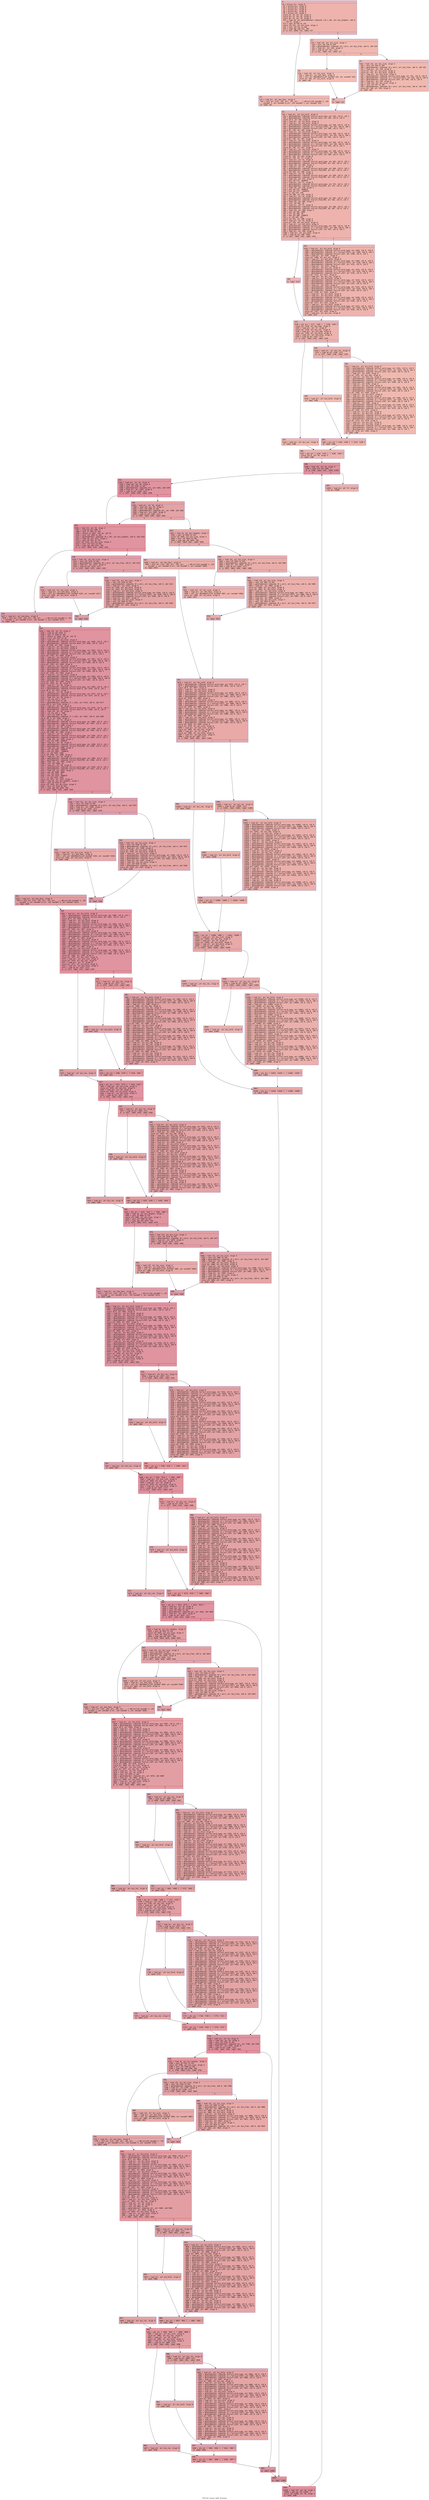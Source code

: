 digraph "CFG for 'insert_split' function" {
	label="CFG for 'insert_split' function";

	Node0x6000036114a0 [shape=record,color="#3d50c3ff", style=filled, fillcolor="#d6524470" fontname="Courier",label="{3:\l|  %4 = alloca ptr, align 8\l  %5 = alloca ptr, align 8\l  %6 = alloca ptr, align 8\l  %7 = alloca ptr, align 8\l  %8 = alloca ptr, align 8\l  %9 = alloca i32, align 4\l  store ptr %0, ptr %4, align 8\l  store ptr %1, ptr %5, align 8\l  store ptr %2, ptr %6, align 8\l  %10 = load i8, ptr getelementptr inbounds ([0 x i8], ptr @zz_lengths, i64 0,\l... i64 9), align 1\l  %11 = zext i8 %10 to i32\l  store i32 %11, ptr @zz_size, align 4\l  %12 = sext i32 %11 to i64\l  %13 = icmp uge i64 %12, 265\l  br i1 %13, label %14, label %17\l|{<s0>T|<s1>F}}"];
	Node0x6000036114a0:s0 -> Node0x600003611f40[tooltip="3 -> 14\nProbability 50.00%" ];
	Node0x6000036114a0:s1 -> Node0x600003611f90[tooltip="3 -> 17\nProbability 50.00%" ];
	Node0x600003611f40 [shape=record,color="#3d50c3ff", style=filled, fillcolor="#dc5d4a70" fontname="Courier",label="{14:\l|  %15 = load ptr, ptr @no_fpos, align 8\l  %16 = call ptr (i32, i32, ptr, i32, ptr, ...) @Error(i32 noundef 1, i32\l... noundef 1, ptr noundef @.str, i32 noundef 1, ptr noundef %15)\l  br label %41\l}"];
	Node0x600003611f40 -> Node0x6000036120d0[tooltip="14 -> 41\nProbability 100.00%" ];
	Node0x600003611f90 [shape=record,color="#3d50c3ff", style=filled, fillcolor="#dc5d4a70" fontname="Courier",label="{17:\l|  %18 = load i32, ptr @zz_size, align 4\l  %19 = sext i32 %18 to i64\l  %20 = getelementptr inbounds [0 x ptr], ptr @zz_free, i64 0, i64 %19\l  %21 = load ptr, ptr %20, align 8\l  %22 = icmp eq ptr %21, null\l  br i1 %22, label %23, label %27\l|{<s0>T|<s1>F}}"];
	Node0x600003611f90:s0 -> Node0x600003611fe0[tooltip="17 -> 23\nProbability 37.50%" ];
	Node0x600003611f90:s1 -> Node0x600003612030[tooltip="17 -> 27\nProbability 62.50%" ];
	Node0x600003611fe0 [shape=record,color="#3d50c3ff", style=filled, fillcolor="#e36c5570" fontname="Courier",label="{23:\l|  %24 = load i32, ptr @zz_size, align 4\l  %25 = load ptr, ptr @no_fpos, align 8\l  %26 = call ptr @GetMemory(i32 noundef %24, ptr noundef %25)\l  store ptr %26, ptr @zz_hold, align 8\l  br label %40\l}"];
	Node0x600003611fe0 -> Node0x600003612080[tooltip="23 -> 40\nProbability 100.00%" ];
	Node0x600003612030 [shape=record,color="#3d50c3ff", style=filled, fillcolor="#de614d70" fontname="Courier",label="{27:\l|  %28 = load i32, ptr @zz_size, align 4\l  %29 = sext i32 %28 to i64\l  %30 = getelementptr inbounds [0 x ptr], ptr @zz_free, i64 0, i64 %29\l  %31 = load ptr, ptr %30, align 8\l  store ptr %31, ptr @zz_hold, align 8\l  store ptr %31, ptr @zz_hold, align 8\l  %32 = load ptr, ptr @zz_hold, align 8\l  %33 = getelementptr inbounds %struct.word_type, ptr %32, i32 0, i32 0\l  %34 = getelementptr inbounds [2 x %struct.LIST], ptr %33, i64 0, i64 0\l  %35 = getelementptr inbounds %struct.LIST, ptr %34, i32 0, i32 0\l  %36 = load ptr, ptr %35, align 8\l  %37 = load i32, ptr @zz_size, align 4\l  %38 = sext i32 %37 to i64\l  %39 = getelementptr inbounds [0 x ptr], ptr @zz_free, i64 0, i64 %38\l  store ptr %36, ptr %39, align 8\l  br label %40\l}"];
	Node0x600003612030 -> Node0x600003612080[tooltip="27 -> 40\nProbability 100.00%" ];
	Node0x600003612080 [shape=record,color="#3d50c3ff", style=filled, fillcolor="#dc5d4a70" fontname="Courier",label="{40:\l|  br label %41\l}"];
	Node0x600003612080 -> Node0x6000036120d0[tooltip="40 -> 41\nProbability 100.00%" ];
	Node0x6000036120d0 [shape=record,color="#3d50c3ff", style=filled, fillcolor="#d6524470" fontname="Courier",label="{41:\l|  %42 = load ptr, ptr @zz_hold, align 8\l  %43 = getelementptr inbounds %struct.word_type, ptr %42, i32 0, i32 1\l  %44 = getelementptr inbounds %struct.anon, ptr %43, i32 0, i32 0\l  store i8 9, ptr %44, align 8\l  %45 = load ptr, ptr @zz_hold, align 8\l  %46 = load ptr, ptr @zz_hold, align 8\l  %47 = getelementptr inbounds %struct.word_type, ptr %46, i32 0, i32 0\l  %48 = getelementptr inbounds [2 x %struct.LIST], ptr %47, i64 0, i64 1\l  %49 = getelementptr inbounds %struct.LIST, ptr %48, i32 0, i32 1\l  store ptr %45, ptr %49, align 8\l  %50 = load ptr, ptr @zz_hold, align 8\l  %51 = getelementptr inbounds %struct.word_type, ptr %50, i32 0, i32 0\l  %52 = getelementptr inbounds [2 x %struct.LIST], ptr %51, i64 0, i64 1\l  %53 = getelementptr inbounds %struct.LIST, ptr %52, i32 0, i32 0\l  store ptr %45, ptr %53, align 8\l  %54 = load ptr, ptr @zz_hold, align 8\l  %55 = getelementptr inbounds %struct.word_type, ptr %54, i32 0, i32 0\l  %56 = getelementptr inbounds [2 x %struct.LIST], ptr %55, i64 0, i64 0\l  %57 = getelementptr inbounds %struct.LIST, ptr %56, i32 0, i32 1\l  store ptr %45, ptr %57, align 8\l  %58 = load ptr, ptr @zz_hold, align 8\l  %59 = getelementptr inbounds %struct.word_type, ptr %58, i32 0, i32 0\l  %60 = getelementptr inbounds [2 x %struct.LIST], ptr %59, i64 0, i64 0\l  %61 = getelementptr inbounds %struct.LIST, ptr %60, i32 0, i32 0\l  store ptr %45, ptr %61, align 8\l  store ptr %45, ptr %7, align 8\l  %62 = load ptr, ptr %4, align 8\l  %63 = getelementptr inbounds %struct.word_type, ptr %62, i32 0, i32 1\l  %64 = getelementptr inbounds %struct.FILE_POS, ptr %63, i32 0, i32 2\l  %65 = load i16, ptr %64, align 2\l  %66 = load ptr, ptr %7, align 8\l  %67 = getelementptr inbounds %struct.word_type, ptr %66, i32 0, i32 1\l  %68 = getelementptr inbounds %struct.FILE_POS, ptr %67, i32 0, i32 2\l  store i16 %65, ptr %68, align 2\l  %69 = load ptr, ptr %4, align 8\l  %70 = getelementptr inbounds %struct.word_type, ptr %69, i32 0, i32 1\l  %71 = getelementptr inbounds %struct.FILE_POS, ptr %70, i32 0, i32 3\l  %72 = load i32, ptr %71, align 4\l  %73 = and i32 %72, 1048575\l  %74 = load ptr, ptr %7, align 8\l  %75 = getelementptr inbounds %struct.word_type, ptr %74, i32 0, i32 1\l  %76 = getelementptr inbounds %struct.FILE_POS, ptr %75, i32 0, i32 3\l  %77 = load i32, ptr %76, align 4\l  %78 = and i32 %73, 1048575\l  %79 = and i32 %77, -1048576\l  %80 = or i32 %79, %78\l  store i32 %80, ptr %76, align 4\l  %81 = load ptr, ptr %4, align 8\l  %82 = getelementptr inbounds %struct.word_type, ptr %81, i32 0, i32 1\l  %83 = getelementptr inbounds %struct.FILE_POS, ptr %82, i32 0, i32 3\l  %84 = load i32, ptr %83, align 4\l  %85 = lshr i32 %84, 20\l  %86 = load ptr, ptr %7, align 8\l  %87 = getelementptr inbounds %struct.word_type, ptr %86, i32 0, i32 1\l  %88 = getelementptr inbounds %struct.FILE_POS, ptr %87, i32 0, i32 3\l  %89 = load i32, ptr %88, align 4\l  %90 = and i32 %85, 4095\l  %91 = shl i32 %90, 20\l  %92 = and i32 %89, 1048575\l  %93 = or i32 %92, %91\l  store i32 %93, ptr %88, align 4\l  %94 = load ptr, ptr %4, align 8\l  store ptr %94, ptr @zz_hold, align 8\l  %95 = load ptr, ptr @zz_hold, align 8\l  %96 = getelementptr inbounds %struct.word_type, ptr %95, i32 0, i32 0\l  %97 = getelementptr inbounds [2 x %struct.LIST], ptr %96, i64 0, i64 1\l  %98 = getelementptr inbounds %struct.LIST, ptr %97, i32 0, i32 1\l  %99 = load ptr, ptr %98, align 8\l  %100 = load ptr, ptr @zz_hold, align 8\l  %101 = icmp eq ptr %99, %100\l  br i1 %101, label %102, label %103\l|{<s0>T|<s1>F}}"];
	Node0x6000036120d0:s0 -> Node0x600003612120[tooltip="41 -> 102\nProbability 37.50%" ];
	Node0x6000036120d0:s1 -> Node0x600003612170[tooltip="41 -> 103\nProbability 62.50%" ];
	Node0x600003612120 [shape=record,color="#3d50c3ff", style=filled, fillcolor="#de614d70" fontname="Courier",label="{102:\l|  br label %137\l}"];
	Node0x600003612120 -> Node0x6000036121c0[tooltip="102 -> 137\nProbability 100.00%" ];
	Node0x600003612170 [shape=record,color="#3d50c3ff", style=filled, fillcolor="#d8564670" fontname="Courier",label="{103:\l|  %104 = load ptr, ptr @zz_hold, align 8\l  %105 = getelementptr inbounds %struct.word_type, ptr %104, i32 0, i32 0\l  %106 = getelementptr inbounds [2 x %struct.LIST], ptr %105, i64 0, i64 1\l  %107 = getelementptr inbounds %struct.LIST, ptr %106, i32 0, i32 1\l  %108 = load ptr, ptr %107, align 8\l  store ptr %108, ptr @zz_res, align 8\l  %109 = load ptr, ptr @zz_hold, align 8\l  %110 = getelementptr inbounds %struct.word_type, ptr %109, i32 0, i32 0\l  %111 = getelementptr inbounds [2 x %struct.LIST], ptr %110, i64 0, i64 1\l  %112 = getelementptr inbounds %struct.LIST, ptr %111, i32 0, i32 0\l  %113 = load ptr, ptr %112, align 8\l  %114 = load ptr, ptr @zz_res, align 8\l  %115 = getelementptr inbounds %struct.word_type, ptr %114, i32 0, i32 0\l  %116 = getelementptr inbounds [2 x %struct.LIST], ptr %115, i64 0, i64 1\l  %117 = getelementptr inbounds %struct.LIST, ptr %116, i32 0, i32 0\l  store ptr %113, ptr %117, align 8\l  %118 = load ptr, ptr @zz_res, align 8\l  %119 = load ptr, ptr @zz_hold, align 8\l  %120 = getelementptr inbounds %struct.word_type, ptr %119, i32 0, i32 0\l  %121 = getelementptr inbounds [2 x %struct.LIST], ptr %120, i64 0, i64 1\l  %122 = getelementptr inbounds %struct.LIST, ptr %121, i32 0, i32 0\l  %123 = load ptr, ptr %122, align 8\l  %124 = getelementptr inbounds %struct.word_type, ptr %123, i32 0, i32 0\l  %125 = getelementptr inbounds [2 x %struct.LIST], ptr %124, i64 0, i64 1\l  %126 = getelementptr inbounds %struct.LIST, ptr %125, i32 0, i32 1\l  store ptr %118, ptr %126, align 8\l  %127 = load ptr, ptr @zz_hold, align 8\l  %128 = load ptr, ptr @zz_hold, align 8\l  %129 = getelementptr inbounds %struct.word_type, ptr %128, i32 0, i32 0\l  %130 = getelementptr inbounds [2 x %struct.LIST], ptr %129, i64 0, i64 1\l  %131 = getelementptr inbounds %struct.LIST, ptr %130, i32 0, i32 1\l  store ptr %127, ptr %131, align 8\l  %132 = load ptr, ptr @zz_hold, align 8\l  %133 = getelementptr inbounds %struct.word_type, ptr %132, i32 0, i32 0\l  %134 = getelementptr inbounds [2 x %struct.LIST], ptr %133, i64 0, i64 1\l  %135 = getelementptr inbounds %struct.LIST, ptr %134, i32 0, i32 0\l  store ptr %127, ptr %135, align 8\l  %136 = load ptr, ptr @zz_res, align 8\l  br label %137\l}"];
	Node0x600003612170 -> Node0x6000036121c0[tooltip="103 -> 137\nProbability 100.00%" ];
	Node0x6000036121c0 [shape=record,color="#3d50c3ff", style=filled, fillcolor="#d6524470" fontname="Courier",label="{137:\l|  %138 = phi ptr [ null, %102 ], [ %136, %103 ]\l  store ptr %138, ptr @xx_tmp, align 8\l  %139 = load ptr, ptr %7, align 8\l  store ptr %139, ptr @zz_res, align 8\l  %140 = load ptr, ptr @xx_tmp, align 8\l  store ptr %140, ptr @zz_hold, align 8\l  %141 = load ptr, ptr @zz_hold, align 8\l  %142 = icmp eq ptr %141, null\l  br i1 %142, label %143, label %145\l|{<s0>T|<s1>F}}"];
	Node0x6000036121c0:s0 -> Node0x600003612210[tooltip="137 -> 143\nProbability 37.50%" ];
	Node0x6000036121c0:s1 -> Node0x600003612260[tooltip="137 -> 145\nProbability 62.50%" ];
	Node0x600003612210 [shape=record,color="#3d50c3ff", style=filled, fillcolor="#de614d70" fontname="Courier",label="{143:\l|  %144 = load ptr, ptr @zz_res, align 8\l  br label %186\l}"];
	Node0x600003612210 -> Node0x6000036123a0[tooltip="143 -> 186\nProbability 100.00%" ];
	Node0x600003612260 [shape=record,color="#3d50c3ff", style=filled, fillcolor="#d8564670" fontname="Courier",label="{145:\l|  %146 = load ptr, ptr @zz_res, align 8\l  %147 = icmp eq ptr %146, null\l  br i1 %147, label %148, label %150\l|{<s0>T|<s1>F}}"];
	Node0x600003612260:s0 -> Node0x6000036122b0[tooltip="145 -> 148\nProbability 37.50%" ];
	Node0x600003612260:s1 -> Node0x600003612300[tooltip="145 -> 150\nProbability 62.50%" ];
	Node0x6000036122b0 [shape=record,color="#3d50c3ff", style=filled, fillcolor="#e1675170" fontname="Courier",label="{148:\l|  %149 = load ptr, ptr @zz_hold, align 8\l  br label %184\l}"];
	Node0x6000036122b0 -> Node0x600003612350[tooltip="148 -> 184\nProbability 100.00%" ];
	Node0x600003612300 [shape=record,color="#3d50c3ff", style=filled, fillcolor="#de614d70" fontname="Courier",label="{150:\l|  %151 = load ptr, ptr @zz_hold, align 8\l  %152 = getelementptr inbounds %struct.word_type, ptr %151, i32 0, i32 0\l  %153 = getelementptr inbounds [2 x %struct.LIST], ptr %152, i64 0, i64 1\l  %154 = getelementptr inbounds %struct.LIST, ptr %153, i32 0, i32 0\l  %155 = load ptr, ptr %154, align 8\l  store ptr %155, ptr @zz_tmp, align 8\l  %156 = load ptr, ptr @zz_res, align 8\l  %157 = getelementptr inbounds %struct.word_type, ptr %156, i32 0, i32 0\l  %158 = getelementptr inbounds [2 x %struct.LIST], ptr %157, i64 0, i64 1\l  %159 = getelementptr inbounds %struct.LIST, ptr %158, i32 0, i32 0\l  %160 = load ptr, ptr %159, align 8\l  %161 = load ptr, ptr @zz_hold, align 8\l  %162 = getelementptr inbounds %struct.word_type, ptr %161, i32 0, i32 0\l  %163 = getelementptr inbounds [2 x %struct.LIST], ptr %162, i64 0, i64 1\l  %164 = getelementptr inbounds %struct.LIST, ptr %163, i32 0, i32 0\l  store ptr %160, ptr %164, align 8\l  %165 = load ptr, ptr @zz_hold, align 8\l  %166 = load ptr, ptr @zz_res, align 8\l  %167 = getelementptr inbounds %struct.word_type, ptr %166, i32 0, i32 0\l  %168 = getelementptr inbounds [2 x %struct.LIST], ptr %167, i64 0, i64 1\l  %169 = getelementptr inbounds %struct.LIST, ptr %168, i32 0, i32 0\l  %170 = load ptr, ptr %169, align 8\l  %171 = getelementptr inbounds %struct.word_type, ptr %170, i32 0, i32 0\l  %172 = getelementptr inbounds [2 x %struct.LIST], ptr %171, i64 0, i64 1\l  %173 = getelementptr inbounds %struct.LIST, ptr %172, i32 0, i32 1\l  store ptr %165, ptr %173, align 8\l  %174 = load ptr, ptr @zz_tmp, align 8\l  %175 = load ptr, ptr @zz_res, align 8\l  %176 = getelementptr inbounds %struct.word_type, ptr %175, i32 0, i32 0\l  %177 = getelementptr inbounds [2 x %struct.LIST], ptr %176, i64 0, i64 1\l  %178 = getelementptr inbounds %struct.LIST, ptr %177, i32 0, i32 0\l  store ptr %174, ptr %178, align 8\l  %179 = load ptr, ptr @zz_res, align 8\l  %180 = load ptr, ptr @zz_tmp, align 8\l  %181 = getelementptr inbounds %struct.word_type, ptr %180, i32 0, i32 0\l  %182 = getelementptr inbounds [2 x %struct.LIST], ptr %181, i64 0, i64 1\l  %183 = getelementptr inbounds %struct.LIST, ptr %182, i32 0, i32 1\l  store ptr %179, ptr %183, align 8\l  br label %184\l}"];
	Node0x600003612300 -> Node0x600003612350[tooltip="150 -> 184\nProbability 100.00%" ];
	Node0x600003612350 [shape=record,color="#3d50c3ff", style=filled, fillcolor="#d8564670" fontname="Courier",label="{184:\l|  %185 = phi ptr [ %149, %148 ], [ %179, %150 ]\l  br label %186\l}"];
	Node0x600003612350 -> Node0x6000036123a0[tooltip="184 -> 186\nProbability 100.00%" ];
	Node0x6000036123a0 [shape=record,color="#3d50c3ff", style=filled, fillcolor="#d6524470" fontname="Courier",label="{186:\l|  %187 = phi ptr [ %144, %143 ], [ %185, %184 ]\l  store i32 0, ptr %9, align 4\l  br label %188\l}"];
	Node0x6000036123a0 -> Node0x6000036123f0[tooltip="186 -> 188\nProbability 100.00%" ];
	Node0x6000036123f0 [shape=record,color="#b70d28ff", style=filled, fillcolor="#b70d2870" fontname="Courier",label="{188:\l|  %189 = load i32, ptr %9, align 4\l  %190 = icmp sle i32 %189, 1\l  br i1 %190, label %191, label %1097\l|{<s0>T|<s1>F}}"];
	Node0x6000036123f0:s0 -> Node0x600003612440[tooltip="188 -> 191\nProbability 96.88%" ];
	Node0x6000036123f0:s1 -> Node0x60000361c5a0[tooltip="188 -> 1097\nProbability 3.12%" ];
	Node0x600003612440 [shape=record,color="#b70d28ff", style=filled, fillcolor="#b70d2870" fontname="Courier",label="{191:\l|  %192 = load ptr, ptr %5, align 8\l  %193 = load i32, ptr %9, align 4\l  %194 = sext i32 %193 to i64\l  %195 = getelementptr inbounds ptr, ptr %192, i64 %194\l  %196 = load ptr, ptr %195, align 8\l  %197 = icmp ne ptr %196, null\l  br i1 %197, label %205, label %198\l|{<s0>T|<s1>F}}"];
	Node0x600003612440:s0 -> Node0x6000036124e0[tooltip="191 -> 205\nProbability 62.50%" ];
	Node0x600003612440:s1 -> Node0x600003612490[tooltip="191 -> 198\nProbability 37.50%" ];
	Node0x600003612490 [shape=record,color="#3d50c3ff", style=filled, fillcolor="#c32e3170" fontname="Courier",label="{198:\l|  %199 = load ptr, ptr %6, align 8\l  %200 = load i32, ptr %9, align 4\l  %201 = sext i32 %200 to i64\l  %202 = getelementptr inbounds ptr, ptr %199, i64 %201\l  %203 = load ptr, ptr %202, align 8\l  %204 = icmp ne ptr %203, null\l  br i1 %204, label %205, label %942\l|{<s0>T|<s1>F}}"];
	Node0x600003612490:s0 -> Node0x6000036124e0[tooltip="198 -> 205\nProbability 62.50%" ];
	Node0x600003612490:s1 -> Node0x600003613ed0[tooltip="198 -> 942\nProbability 37.50%" ];
	Node0x6000036124e0 [shape=record,color="#b70d28ff", style=filled, fillcolor="#b70d2870" fontname="Courier",label="{205:\l|  %206 = load i32, ptr %9, align 4\l  %207 = icmp eq i32 %206, 0\l  %208 = zext i1 %207 to i64\l  %209 = select i1 %207, i32 16, i32 15\l  %210 = sext i32 %209 to i64\l  %211 = getelementptr inbounds [0 x i8], ptr @zz_lengths, i64 0, i64 %210\l  %212 = load i8, ptr %211, align 1\l  %213 = zext i8 %212 to i32\l  store i32 %213, ptr @zz_size, align 4\l  %214 = sext i32 %213 to i64\l  %215 = icmp uge i64 %214, 265\l  br i1 %215, label %216, label %219\l|{<s0>T|<s1>F}}"];
	Node0x6000036124e0:s0 -> Node0x600003612530[tooltip="205 -> 216\nProbability 50.00%" ];
	Node0x6000036124e0:s1 -> Node0x600003612580[tooltip="205 -> 219\nProbability 50.00%" ];
	Node0x600003612530 [shape=record,color="#3d50c3ff", style=filled, fillcolor="#be242e70" fontname="Courier",label="{216:\l|  %217 = load ptr, ptr @no_fpos, align 8\l  %218 = call ptr (i32, i32, ptr, i32, ptr, ...) @Error(i32 noundef 1, i32\l... noundef 1, ptr noundef @.str, i32 noundef 1, ptr noundef %217)\l  br label %243\l}"];
	Node0x600003612530 -> Node0x6000036126c0[tooltip="216 -> 243\nProbability 100.00%" ];
	Node0x600003612580 [shape=record,color="#3d50c3ff", style=filled, fillcolor="#be242e70" fontname="Courier",label="{219:\l|  %220 = load i32, ptr @zz_size, align 4\l  %221 = sext i32 %220 to i64\l  %222 = getelementptr inbounds [0 x ptr], ptr @zz_free, i64 0, i64 %221\l  %223 = load ptr, ptr %222, align 8\l  %224 = icmp eq ptr %223, null\l  br i1 %224, label %225, label %229\l|{<s0>T|<s1>F}}"];
	Node0x600003612580:s0 -> Node0x6000036125d0[tooltip="219 -> 225\nProbability 37.50%" ];
	Node0x600003612580:s1 -> Node0x600003612620[tooltip="219 -> 229\nProbability 62.50%" ];
	Node0x6000036125d0 [shape=record,color="#3d50c3ff", style=filled, fillcolor="#ca3b3770" fontname="Courier",label="{225:\l|  %226 = load i32, ptr @zz_size, align 4\l  %227 = load ptr, ptr @no_fpos, align 8\l  %228 = call ptr @GetMemory(i32 noundef %226, ptr noundef %227)\l  store ptr %228, ptr @zz_hold, align 8\l  br label %242\l}"];
	Node0x6000036125d0 -> Node0x600003612670[tooltip="225 -> 242\nProbability 100.00%" ];
	Node0x600003612620 [shape=record,color="#3d50c3ff", style=filled, fillcolor="#c5333470" fontname="Courier",label="{229:\l|  %230 = load i32, ptr @zz_size, align 4\l  %231 = sext i32 %230 to i64\l  %232 = getelementptr inbounds [0 x ptr], ptr @zz_free, i64 0, i64 %231\l  %233 = load ptr, ptr %232, align 8\l  store ptr %233, ptr @zz_hold, align 8\l  store ptr %233, ptr @zz_hold, align 8\l  %234 = load ptr, ptr @zz_hold, align 8\l  %235 = getelementptr inbounds %struct.word_type, ptr %234, i32 0, i32 0\l  %236 = getelementptr inbounds [2 x %struct.LIST], ptr %235, i64 0, i64 0\l  %237 = getelementptr inbounds %struct.LIST, ptr %236, i32 0, i32 0\l  %238 = load ptr, ptr %237, align 8\l  %239 = load i32, ptr @zz_size, align 4\l  %240 = sext i32 %239 to i64\l  %241 = getelementptr inbounds [0 x ptr], ptr @zz_free, i64 0, i64 %240\l  store ptr %238, ptr %241, align 8\l  br label %242\l}"];
	Node0x600003612620 -> Node0x600003612670[tooltip="229 -> 242\nProbability 100.00%" ];
	Node0x600003612670 [shape=record,color="#3d50c3ff", style=filled, fillcolor="#be242e70" fontname="Courier",label="{242:\l|  br label %243\l}"];
	Node0x600003612670 -> Node0x6000036126c0[tooltip="242 -> 243\nProbability 100.00%" ];
	Node0x6000036126c0 [shape=record,color="#b70d28ff", style=filled, fillcolor="#b70d2870" fontname="Courier",label="{243:\l|  %244 = load i32, ptr %9, align 4\l  %245 = icmp eq i32 %244, 0\l  %246 = zext i1 %245 to i64\l  %247 = select i1 %245, i32 16, i32 15\l  %248 = trunc i32 %247 to i8\l  %249 = load ptr, ptr @zz_hold, align 8\l  %250 = getelementptr inbounds %struct.word_type, ptr %249, i32 0, i32 1\l  %251 = getelementptr inbounds %struct.anon, ptr %250, i32 0, i32 0\l  store i8 %248, ptr %251, align 8\l  %252 = load ptr, ptr @zz_hold, align 8\l  %253 = load ptr, ptr @zz_hold, align 8\l  %254 = getelementptr inbounds %struct.word_type, ptr %253, i32 0, i32 0\l  %255 = getelementptr inbounds [2 x %struct.LIST], ptr %254, i64 0, i64 1\l  %256 = getelementptr inbounds %struct.LIST, ptr %255, i32 0, i32 1\l  store ptr %252, ptr %256, align 8\l  %257 = load ptr, ptr @zz_hold, align 8\l  %258 = getelementptr inbounds %struct.word_type, ptr %257, i32 0, i32 0\l  %259 = getelementptr inbounds [2 x %struct.LIST], ptr %258, i64 0, i64 1\l  %260 = getelementptr inbounds %struct.LIST, ptr %259, i32 0, i32 0\l  store ptr %252, ptr %260, align 8\l  %261 = load ptr, ptr @zz_hold, align 8\l  %262 = getelementptr inbounds %struct.word_type, ptr %261, i32 0, i32 0\l  %263 = getelementptr inbounds [2 x %struct.LIST], ptr %262, i64 0, i64 0\l  %264 = getelementptr inbounds %struct.LIST, ptr %263, i32 0, i32 1\l  store ptr %252, ptr %264, align 8\l  %265 = load ptr, ptr @zz_hold, align 8\l  %266 = getelementptr inbounds %struct.word_type, ptr %265, i32 0, i32 0\l  %267 = getelementptr inbounds [2 x %struct.LIST], ptr %266, i64 0, i64 0\l  %268 = getelementptr inbounds %struct.LIST, ptr %267, i32 0, i32 0\l  store ptr %252, ptr %268, align 8\l  store ptr %252, ptr %8, align 8\l  %269 = load ptr, ptr %8, align 8\l  %270 = getelementptr inbounds %struct.word_type, ptr %269, i32 0, i32 2\l  %271 = getelementptr inbounds %struct.anon.2, ptr %270, i32 0, i32 1\l  store i8 0, ptr %271, align 1\l  %272 = load ptr, ptr %8, align 8\l  %273 = getelementptr inbounds %struct.word_type, ptr %272, i32 0, i32 3\l  %274 = getelementptr inbounds %struct.anon.6, ptr %273, i32 0, i32 1\l  %275 = load i32, ptr %9, align 4\l  %276 = sub nsw i32 1, %275\l  %277 = sext i32 %276 to i64\l  %278 = getelementptr inbounds [2 x i32], ptr %274, i64 0, i64 %277\l  store i32 0, ptr %278, align 4\l  %279 = load ptr, ptr %8, align 8\l  %280 = getelementptr inbounds %struct.word_type, ptr %279, i32 0, i32 3\l  %281 = getelementptr inbounds %struct.anon.6, ptr %280, i32 0, i32 0\l  %282 = load i32, ptr %9, align 4\l  %283 = sub nsw i32 1, %282\l  %284 = sext i32 %283 to i64\l  %285 = getelementptr inbounds [2 x i32], ptr %281, i64 0, i64 %284\l  store i32 0, ptr %285, align 4\l  %286 = load ptr, ptr %4, align 8\l  %287 = getelementptr inbounds %struct.word_type, ptr %286, i32 0, i32 1\l  %288 = getelementptr inbounds %struct.FILE_POS, ptr %287, i32 0, i32 2\l  %289 = load i16, ptr %288, align 2\l  %290 = load ptr, ptr %8, align 8\l  %291 = getelementptr inbounds %struct.word_type, ptr %290, i32 0, i32 1\l  %292 = getelementptr inbounds %struct.FILE_POS, ptr %291, i32 0, i32 2\l  store i16 %289, ptr %292, align 2\l  %293 = load ptr, ptr %4, align 8\l  %294 = getelementptr inbounds %struct.word_type, ptr %293, i32 0, i32 1\l  %295 = getelementptr inbounds %struct.FILE_POS, ptr %294, i32 0, i32 3\l  %296 = load i32, ptr %295, align 4\l  %297 = and i32 %296, 1048575\l  %298 = load ptr, ptr %8, align 8\l  %299 = getelementptr inbounds %struct.word_type, ptr %298, i32 0, i32 1\l  %300 = getelementptr inbounds %struct.FILE_POS, ptr %299, i32 0, i32 3\l  %301 = load i32, ptr %300, align 4\l  %302 = and i32 %297, 1048575\l  %303 = and i32 %301, -1048576\l  %304 = or i32 %303, %302\l  store i32 %304, ptr %300, align 4\l  %305 = load ptr, ptr %4, align 8\l  %306 = getelementptr inbounds %struct.word_type, ptr %305, i32 0, i32 1\l  %307 = getelementptr inbounds %struct.FILE_POS, ptr %306, i32 0, i32 3\l  %308 = load i32, ptr %307, align 4\l  %309 = lshr i32 %308, 20\l  %310 = load ptr, ptr %8, align 8\l  %311 = getelementptr inbounds %struct.word_type, ptr %310, i32 0, i32 1\l  %312 = getelementptr inbounds %struct.FILE_POS, ptr %311, i32 0, i32 3\l  %313 = load i32, ptr %312, align 4\l  %314 = and i32 %309, 4095\l  %315 = shl i32 %314, 20\l  %316 = and i32 %313, 1048575\l  %317 = or i32 %316, %315\l  store i32 %317, ptr %312, align 4\l  %318 = load i8, ptr @zz_lengths, align 1\l  %319 = zext i8 %318 to i32\l  store i32 %319, ptr @zz_size, align 4\l  %320 = sext i32 %319 to i64\l  %321 = icmp uge i64 %320, 265\l  br i1 %321, label %322, label %325\l|{<s0>T|<s1>F}}"];
	Node0x6000036126c0:s0 -> Node0x600003612710[tooltip="243 -> 322\nProbability 50.00%" ];
	Node0x6000036126c0:s1 -> Node0x600003612760[tooltip="243 -> 325\nProbability 50.00%" ];
	Node0x600003612710 [shape=record,color="#3d50c3ff", style=filled, fillcolor="#be242e70" fontname="Courier",label="{322:\l|  %323 = load ptr, ptr @no_fpos, align 8\l  %324 = call ptr (i32, i32, ptr, i32, ptr, ...) @Error(i32 noundef 1, i32\l... noundef 1, ptr noundef @.str, i32 noundef 1, ptr noundef %323)\l  br label %349\l}"];
	Node0x600003612710 -> Node0x6000036128a0[tooltip="322 -> 349\nProbability 100.00%" ];
	Node0x600003612760 [shape=record,color="#3d50c3ff", style=filled, fillcolor="#be242e70" fontname="Courier",label="{325:\l|  %326 = load i32, ptr @zz_size, align 4\l  %327 = sext i32 %326 to i64\l  %328 = getelementptr inbounds [0 x ptr], ptr @zz_free, i64 0, i64 %327\l  %329 = load ptr, ptr %328, align 8\l  %330 = icmp eq ptr %329, null\l  br i1 %330, label %331, label %335\l|{<s0>T|<s1>F}}"];
	Node0x600003612760:s0 -> Node0x6000036127b0[tooltip="325 -> 331\nProbability 37.50%" ];
	Node0x600003612760:s1 -> Node0x600003612800[tooltip="325 -> 335\nProbability 62.50%" ];
	Node0x6000036127b0 [shape=record,color="#3d50c3ff", style=filled, fillcolor="#ca3b3770" fontname="Courier",label="{331:\l|  %332 = load i32, ptr @zz_size, align 4\l  %333 = load ptr, ptr @no_fpos, align 8\l  %334 = call ptr @GetMemory(i32 noundef %332, ptr noundef %333)\l  store ptr %334, ptr @zz_hold, align 8\l  br label %348\l}"];
	Node0x6000036127b0 -> Node0x600003612850[tooltip="331 -> 348\nProbability 100.00%" ];
	Node0x600003612800 [shape=record,color="#3d50c3ff", style=filled, fillcolor="#c5333470" fontname="Courier",label="{335:\l|  %336 = load i32, ptr @zz_size, align 4\l  %337 = sext i32 %336 to i64\l  %338 = getelementptr inbounds [0 x ptr], ptr @zz_free, i64 0, i64 %337\l  %339 = load ptr, ptr %338, align 8\l  store ptr %339, ptr @zz_hold, align 8\l  store ptr %339, ptr @zz_hold, align 8\l  %340 = load ptr, ptr @zz_hold, align 8\l  %341 = getelementptr inbounds %struct.word_type, ptr %340, i32 0, i32 0\l  %342 = getelementptr inbounds [2 x %struct.LIST], ptr %341, i64 0, i64 0\l  %343 = getelementptr inbounds %struct.LIST, ptr %342, i32 0, i32 0\l  %344 = load ptr, ptr %343, align 8\l  %345 = load i32, ptr @zz_size, align 4\l  %346 = sext i32 %345 to i64\l  %347 = getelementptr inbounds [0 x ptr], ptr @zz_free, i64 0, i64 %346\l  store ptr %344, ptr %347, align 8\l  br label %348\l}"];
	Node0x600003612800 -> Node0x600003612850[tooltip="335 -> 348\nProbability 100.00%" ];
	Node0x600003612850 [shape=record,color="#3d50c3ff", style=filled, fillcolor="#be242e70" fontname="Courier",label="{348:\l|  br label %349\l}"];
	Node0x600003612850 -> Node0x6000036128a0[tooltip="348 -> 349\nProbability 100.00%" ];
	Node0x6000036128a0 [shape=record,color="#b70d28ff", style=filled, fillcolor="#b70d2870" fontname="Courier",label="{349:\l|  %350 = load ptr, ptr @zz_hold, align 8\l  %351 = getelementptr inbounds %struct.word_type, ptr %350, i32 0, i32 1\l  %352 = getelementptr inbounds %struct.anon, ptr %351, i32 0, i32 0\l  store i8 0, ptr %352, align 8\l  %353 = load ptr, ptr @zz_hold, align 8\l  %354 = load ptr, ptr @zz_hold, align 8\l  %355 = getelementptr inbounds %struct.word_type, ptr %354, i32 0, i32 0\l  %356 = getelementptr inbounds [2 x %struct.LIST], ptr %355, i64 0, i64 1\l  %357 = getelementptr inbounds %struct.LIST, ptr %356, i32 0, i32 1\l  store ptr %353, ptr %357, align 8\l  %358 = load ptr, ptr @zz_hold, align 8\l  %359 = getelementptr inbounds %struct.word_type, ptr %358, i32 0, i32 0\l  %360 = getelementptr inbounds [2 x %struct.LIST], ptr %359, i64 0, i64 1\l  %361 = getelementptr inbounds %struct.LIST, ptr %360, i32 0, i32 0\l  store ptr %353, ptr %361, align 8\l  %362 = load ptr, ptr @zz_hold, align 8\l  %363 = getelementptr inbounds %struct.word_type, ptr %362, i32 0, i32 0\l  %364 = getelementptr inbounds [2 x %struct.LIST], ptr %363, i64 0, i64 0\l  %365 = getelementptr inbounds %struct.LIST, ptr %364, i32 0, i32 1\l  store ptr %353, ptr %365, align 8\l  %366 = load ptr, ptr @zz_hold, align 8\l  %367 = getelementptr inbounds %struct.word_type, ptr %366, i32 0, i32 0\l  %368 = getelementptr inbounds [2 x %struct.LIST], ptr %367, i64 0, i64 0\l  %369 = getelementptr inbounds %struct.LIST, ptr %368, i32 0, i32 0\l  store ptr %353, ptr %369, align 8\l  store ptr %353, ptr @xx_link, align 8\l  %370 = load ptr, ptr @xx_link, align 8\l  store ptr %370, ptr @zz_res, align 8\l  %371 = load ptr, ptr %7, align 8\l  store ptr %371, ptr @zz_hold, align 8\l  %372 = load ptr, ptr @zz_hold, align 8\l  %373 = icmp eq ptr %372, null\l  br i1 %373, label %374, label %376\l|{<s0>T|<s1>F}}"];
	Node0x6000036128a0:s0 -> Node0x6000036128f0[tooltip="349 -> 374\nProbability 37.50%" ];
	Node0x6000036128a0:s1 -> Node0x600003612940[tooltip="349 -> 376\nProbability 62.50%" ];
	Node0x6000036128f0 [shape=record,color="#3d50c3ff", style=filled, fillcolor="#c32e3170" fontname="Courier",label="{374:\l|  %375 = load ptr, ptr @zz_res, align 8\l  br label %417\l}"];
	Node0x6000036128f0 -> Node0x600003612a80[tooltip="374 -> 417\nProbability 100.00%" ];
	Node0x600003612940 [shape=record,color="#b70d28ff", style=filled, fillcolor="#be242e70" fontname="Courier",label="{376:\l|  %377 = load ptr, ptr @zz_res, align 8\l  %378 = icmp eq ptr %377, null\l  br i1 %378, label %379, label %381\l|{<s0>T|<s1>F}}"];
	Node0x600003612940:s0 -> Node0x600003612990[tooltip="376 -> 379\nProbability 37.50%" ];
	Node0x600003612940:s1 -> Node0x6000036129e0[tooltip="376 -> 381\nProbability 62.50%" ];
	Node0x600003612990 [shape=record,color="#3d50c3ff", style=filled, fillcolor="#c5333470" fontname="Courier",label="{379:\l|  %380 = load ptr, ptr @zz_hold, align 8\l  br label %415\l}"];
	Node0x600003612990 -> Node0x600003612a30[tooltip="379 -> 415\nProbability 100.00%" ];
	Node0x6000036129e0 [shape=record,color="#3d50c3ff", style=filled, fillcolor="#c32e3170" fontname="Courier",label="{381:\l|  %382 = load ptr, ptr @zz_hold, align 8\l  %383 = getelementptr inbounds %struct.word_type, ptr %382, i32 0, i32 0\l  %384 = getelementptr inbounds [2 x %struct.LIST], ptr %383, i64 0, i64 0\l  %385 = getelementptr inbounds %struct.LIST, ptr %384, i32 0, i32 0\l  %386 = load ptr, ptr %385, align 8\l  store ptr %386, ptr @zz_tmp, align 8\l  %387 = load ptr, ptr @zz_res, align 8\l  %388 = getelementptr inbounds %struct.word_type, ptr %387, i32 0, i32 0\l  %389 = getelementptr inbounds [2 x %struct.LIST], ptr %388, i64 0, i64 0\l  %390 = getelementptr inbounds %struct.LIST, ptr %389, i32 0, i32 0\l  %391 = load ptr, ptr %390, align 8\l  %392 = load ptr, ptr @zz_hold, align 8\l  %393 = getelementptr inbounds %struct.word_type, ptr %392, i32 0, i32 0\l  %394 = getelementptr inbounds [2 x %struct.LIST], ptr %393, i64 0, i64 0\l  %395 = getelementptr inbounds %struct.LIST, ptr %394, i32 0, i32 0\l  store ptr %391, ptr %395, align 8\l  %396 = load ptr, ptr @zz_hold, align 8\l  %397 = load ptr, ptr @zz_res, align 8\l  %398 = getelementptr inbounds %struct.word_type, ptr %397, i32 0, i32 0\l  %399 = getelementptr inbounds [2 x %struct.LIST], ptr %398, i64 0, i64 0\l  %400 = getelementptr inbounds %struct.LIST, ptr %399, i32 0, i32 0\l  %401 = load ptr, ptr %400, align 8\l  %402 = getelementptr inbounds %struct.word_type, ptr %401, i32 0, i32 0\l  %403 = getelementptr inbounds [2 x %struct.LIST], ptr %402, i64 0, i64 0\l  %404 = getelementptr inbounds %struct.LIST, ptr %403, i32 0, i32 1\l  store ptr %396, ptr %404, align 8\l  %405 = load ptr, ptr @zz_tmp, align 8\l  %406 = load ptr, ptr @zz_res, align 8\l  %407 = getelementptr inbounds %struct.word_type, ptr %406, i32 0, i32 0\l  %408 = getelementptr inbounds [2 x %struct.LIST], ptr %407, i64 0, i64 0\l  %409 = getelementptr inbounds %struct.LIST, ptr %408, i32 0, i32 0\l  store ptr %405, ptr %409, align 8\l  %410 = load ptr, ptr @zz_res, align 8\l  %411 = load ptr, ptr @zz_tmp, align 8\l  %412 = getelementptr inbounds %struct.word_type, ptr %411, i32 0, i32 0\l  %413 = getelementptr inbounds [2 x %struct.LIST], ptr %412, i64 0, i64 0\l  %414 = getelementptr inbounds %struct.LIST, ptr %413, i32 0, i32 1\l  store ptr %410, ptr %414, align 8\l  br label %415\l}"];
	Node0x6000036129e0 -> Node0x600003612a30[tooltip="381 -> 415\nProbability 100.00%" ];
	Node0x600003612a30 [shape=record,color="#b70d28ff", style=filled, fillcolor="#be242e70" fontname="Courier",label="{415:\l|  %416 = phi ptr [ %380, %379 ], [ %410, %381 ]\l  br label %417\l}"];
	Node0x600003612a30 -> Node0x600003612a80[tooltip="415 -> 417\nProbability 100.00%" ];
	Node0x600003612a80 [shape=record,color="#b70d28ff", style=filled, fillcolor="#b70d2870" fontname="Courier",label="{417:\l|  %418 = phi ptr [ %375, %374 ], [ %416, %415 ]\l  %419 = load ptr, ptr @xx_link, align 8\l  store ptr %419, ptr @zz_res, align 8\l  %420 = load ptr, ptr %8, align 8\l  store ptr %420, ptr @zz_hold, align 8\l  %421 = load ptr, ptr @zz_hold, align 8\l  %422 = icmp eq ptr %421, null\l  br i1 %422, label %423, label %425\l|{<s0>T|<s1>F}}"];
	Node0x600003612a80:s0 -> Node0x600003612ad0[tooltip="417 -> 423\nProbability 37.50%" ];
	Node0x600003612a80:s1 -> Node0x600003612b20[tooltip="417 -> 425\nProbability 62.50%" ];
	Node0x600003612ad0 [shape=record,color="#3d50c3ff", style=filled, fillcolor="#c32e3170" fontname="Courier",label="{423:\l|  %424 = load ptr, ptr @zz_res, align 8\l  br label %466\l}"];
	Node0x600003612ad0 -> Node0x600003612c60[tooltip="423 -> 466\nProbability 100.00%" ];
	Node0x600003612b20 [shape=record,color="#b70d28ff", style=filled, fillcolor="#be242e70" fontname="Courier",label="{425:\l|  %426 = load ptr, ptr @zz_res, align 8\l  %427 = icmp eq ptr %426, null\l  br i1 %427, label %428, label %430\l|{<s0>T|<s1>F}}"];
	Node0x600003612b20:s0 -> Node0x600003612b70[tooltip="425 -> 428\nProbability 37.50%" ];
	Node0x600003612b20:s1 -> Node0x600003612bc0[tooltip="425 -> 430\nProbability 62.50%" ];
	Node0x600003612b70 [shape=record,color="#3d50c3ff", style=filled, fillcolor="#c5333470" fontname="Courier",label="{428:\l|  %429 = load ptr, ptr @zz_hold, align 8\l  br label %464\l}"];
	Node0x600003612b70 -> Node0x600003612c10[tooltip="428 -> 464\nProbability 100.00%" ];
	Node0x600003612bc0 [shape=record,color="#3d50c3ff", style=filled, fillcolor="#c32e3170" fontname="Courier",label="{430:\l|  %431 = load ptr, ptr @zz_hold, align 8\l  %432 = getelementptr inbounds %struct.word_type, ptr %431, i32 0, i32 0\l  %433 = getelementptr inbounds [2 x %struct.LIST], ptr %432, i64 0, i64 1\l  %434 = getelementptr inbounds %struct.LIST, ptr %433, i32 0, i32 0\l  %435 = load ptr, ptr %434, align 8\l  store ptr %435, ptr @zz_tmp, align 8\l  %436 = load ptr, ptr @zz_res, align 8\l  %437 = getelementptr inbounds %struct.word_type, ptr %436, i32 0, i32 0\l  %438 = getelementptr inbounds [2 x %struct.LIST], ptr %437, i64 0, i64 1\l  %439 = getelementptr inbounds %struct.LIST, ptr %438, i32 0, i32 0\l  %440 = load ptr, ptr %439, align 8\l  %441 = load ptr, ptr @zz_hold, align 8\l  %442 = getelementptr inbounds %struct.word_type, ptr %441, i32 0, i32 0\l  %443 = getelementptr inbounds [2 x %struct.LIST], ptr %442, i64 0, i64 1\l  %444 = getelementptr inbounds %struct.LIST, ptr %443, i32 0, i32 0\l  store ptr %440, ptr %444, align 8\l  %445 = load ptr, ptr @zz_hold, align 8\l  %446 = load ptr, ptr @zz_res, align 8\l  %447 = getelementptr inbounds %struct.word_type, ptr %446, i32 0, i32 0\l  %448 = getelementptr inbounds [2 x %struct.LIST], ptr %447, i64 0, i64 1\l  %449 = getelementptr inbounds %struct.LIST, ptr %448, i32 0, i32 0\l  %450 = load ptr, ptr %449, align 8\l  %451 = getelementptr inbounds %struct.word_type, ptr %450, i32 0, i32 0\l  %452 = getelementptr inbounds [2 x %struct.LIST], ptr %451, i64 0, i64 1\l  %453 = getelementptr inbounds %struct.LIST, ptr %452, i32 0, i32 1\l  store ptr %445, ptr %453, align 8\l  %454 = load ptr, ptr @zz_tmp, align 8\l  %455 = load ptr, ptr @zz_res, align 8\l  %456 = getelementptr inbounds %struct.word_type, ptr %455, i32 0, i32 0\l  %457 = getelementptr inbounds [2 x %struct.LIST], ptr %456, i64 0, i64 1\l  %458 = getelementptr inbounds %struct.LIST, ptr %457, i32 0, i32 0\l  store ptr %454, ptr %458, align 8\l  %459 = load ptr, ptr @zz_res, align 8\l  %460 = load ptr, ptr @zz_tmp, align 8\l  %461 = getelementptr inbounds %struct.word_type, ptr %460, i32 0, i32 0\l  %462 = getelementptr inbounds [2 x %struct.LIST], ptr %461, i64 0, i64 1\l  %463 = getelementptr inbounds %struct.LIST, ptr %462, i32 0, i32 1\l  store ptr %459, ptr %463, align 8\l  br label %464\l}"];
	Node0x600003612bc0 -> Node0x600003612c10[tooltip="430 -> 464\nProbability 100.00%" ];
	Node0x600003612c10 [shape=record,color="#b70d28ff", style=filled, fillcolor="#be242e70" fontname="Courier",label="{464:\l|  %465 = phi ptr [ %429, %428 ], [ %459, %430 ]\l  br label %466\l}"];
	Node0x600003612c10 -> Node0x600003612c60[tooltip="464 -> 466\nProbability 100.00%" ];
	Node0x600003612c60 [shape=record,color="#b70d28ff", style=filled, fillcolor="#b70d2870" fontname="Courier",label="{466:\l|  %467 = phi ptr [ %424, %423 ], [ %465, %464 ]\l  %468 = load i8, ptr @zz_lengths, align 1\l  %469 = zext i8 %468 to i32\l  store i32 %469, ptr @zz_size, align 4\l  %470 = sext i32 %469 to i64\l  %471 = icmp uge i64 %470, 265\l  br i1 %471, label %472, label %475\l|{<s0>T|<s1>F}}"];
	Node0x600003612c60:s0 -> Node0x600003612cb0[tooltip="466 -> 472\nProbability 50.00%" ];
	Node0x600003612c60:s1 -> Node0x600003612d00[tooltip="466 -> 475\nProbability 50.00%" ];
	Node0x600003612cb0 [shape=record,color="#3d50c3ff", style=filled, fillcolor="#be242e70" fontname="Courier",label="{472:\l|  %473 = load ptr, ptr @no_fpos, align 8\l  %474 = call ptr (i32, i32, ptr, i32, ptr, ...) @Error(i32 noundef 1, i32\l... noundef 1, ptr noundef @.str, i32 noundef 1, ptr noundef %473)\l  br label %499\l}"];
	Node0x600003612cb0 -> Node0x600003612e40[tooltip="472 -> 499\nProbability 100.00%" ];
	Node0x600003612d00 [shape=record,color="#3d50c3ff", style=filled, fillcolor="#be242e70" fontname="Courier",label="{475:\l|  %476 = load i32, ptr @zz_size, align 4\l  %477 = sext i32 %476 to i64\l  %478 = getelementptr inbounds [0 x ptr], ptr @zz_free, i64 0, i64 %477\l  %479 = load ptr, ptr %478, align 8\l  %480 = icmp eq ptr %479, null\l  br i1 %480, label %481, label %485\l|{<s0>T|<s1>F}}"];
	Node0x600003612d00:s0 -> Node0x600003612d50[tooltip="475 -> 481\nProbability 37.50%" ];
	Node0x600003612d00:s1 -> Node0x600003612da0[tooltip="475 -> 485\nProbability 62.50%" ];
	Node0x600003612d50 [shape=record,color="#3d50c3ff", style=filled, fillcolor="#ca3b3770" fontname="Courier",label="{481:\l|  %482 = load i32, ptr @zz_size, align 4\l  %483 = load ptr, ptr @no_fpos, align 8\l  %484 = call ptr @GetMemory(i32 noundef %482, ptr noundef %483)\l  store ptr %484, ptr @zz_hold, align 8\l  br label %498\l}"];
	Node0x600003612d50 -> Node0x600003612df0[tooltip="481 -> 498\nProbability 100.00%" ];
	Node0x600003612da0 [shape=record,color="#3d50c3ff", style=filled, fillcolor="#c5333470" fontname="Courier",label="{485:\l|  %486 = load i32, ptr @zz_size, align 4\l  %487 = sext i32 %486 to i64\l  %488 = getelementptr inbounds [0 x ptr], ptr @zz_free, i64 0, i64 %487\l  %489 = load ptr, ptr %488, align 8\l  store ptr %489, ptr @zz_hold, align 8\l  store ptr %489, ptr @zz_hold, align 8\l  %490 = load ptr, ptr @zz_hold, align 8\l  %491 = getelementptr inbounds %struct.word_type, ptr %490, i32 0, i32 0\l  %492 = getelementptr inbounds [2 x %struct.LIST], ptr %491, i64 0, i64 0\l  %493 = getelementptr inbounds %struct.LIST, ptr %492, i32 0, i32 0\l  %494 = load ptr, ptr %493, align 8\l  %495 = load i32, ptr @zz_size, align 4\l  %496 = sext i32 %495 to i64\l  %497 = getelementptr inbounds [0 x ptr], ptr @zz_free, i64 0, i64 %496\l  store ptr %494, ptr %497, align 8\l  br label %498\l}"];
	Node0x600003612da0 -> Node0x600003612df0[tooltip="485 -> 498\nProbability 100.00%" ];
	Node0x600003612df0 [shape=record,color="#3d50c3ff", style=filled, fillcolor="#be242e70" fontname="Courier",label="{498:\l|  br label %499\l}"];
	Node0x600003612df0 -> Node0x600003612e40[tooltip="498 -> 499\nProbability 100.00%" ];
	Node0x600003612e40 [shape=record,color="#b70d28ff", style=filled, fillcolor="#b70d2870" fontname="Courier",label="{499:\l|  %500 = load ptr, ptr @zz_hold, align 8\l  %501 = getelementptr inbounds %struct.word_type, ptr %500, i32 0, i32 1\l  %502 = getelementptr inbounds %struct.anon, ptr %501, i32 0, i32 0\l  store i8 0, ptr %502, align 8\l  %503 = load ptr, ptr @zz_hold, align 8\l  %504 = load ptr, ptr @zz_hold, align 8\l  %505 = getelementptr inbounds %struct.word_type, ptr %504, i32 0, i32 0\l  %506 = getelementptr inbounds [2 x %struct.LIST], ptr %505, i64 0, i64 1\l  %507 = getelementptr inbounds %struct.LIST, ptr %506, i32 0, i32 1\l  store ptr %503, ptr %507, align 8\l  %508 = load ptr, ptr @zz_hold, align 8\l  %509 = getelementptr inbounds %struct.word_type, ptr %508, i32 0, i32 0\l  %510 = getelementptr inbounds [2 x %struct.LIST], ptr %509, i64 0, i64 1\l  %511 = getelementptr inbounds %struct.LIST, ptr %510, i32 0, i32 0\l  store ptr %503, ptr %511, align 8\l  %512 = load ptr, ptr @zz_hold, align 8\l  %513 = getelementptr inbounds %struct.word_type, ptr %512, i32 0, i32 0\l  %514 = getelementptr inbounds [2 x %struct.LIST], ptr %513, i64 0, i64 0\l  %515 = getelementptr inbounds %struct.LIST, ptr %514, i32 0, i32 1\l  store ptr %503, ptr %515, align 8\l  %516 = load ptr, ptr @zz_hold, align 8\l  %517 = getelementptr inbounds %struct.word_type, ptr %516, i32 0, i32 0\l  %518 = getelementptr inbounds [2 x %struct.LIST], ptr %517, i64 0, i64 0\l  %519 = getelementptr inbounds %struct.LIST, ptr %518, i32 0, i32 0\l  store ptr %503, ptr %519, align 8\l  store ptr %503, ptr @xx_link, align 8\l  %520 = load ptr, ptr @xx_link, align 8\l  store ptr %520, ptr @zz_res, align 8\l  %521 = load ptr, ptr %8, align 8\l  store ptr %521, ptr @zz_hold, align 8\l  %522 = load ptr, ptr @zz_hold, align 8\l  %523 = icmp eq ptr %522, null\l  br i1 %523, label %524, label %526\l|{<s0>T|<s1>F}}"];
	Node0x600003612e40:s0 -> Node0x600003612e90[tooltip="499 -> 524\nProbability 37.50%" ];
	Node0x600003612e40:s1 -> Node0x600003612ee0[tooltip="499 -> 526\nProbability 62.50%" ];
	Node0x600003612e90 [shape=record,color="#3d50c3ff", style=filled, fillcolor="#c32e3170" fontname="Courier",label="{524:\l|  %525 = load ptr, ptr @zz_res, align 8\l  br label %567\l}"];
	Node0x600003612e90 -> Node0x600003613020[tooltip="524 -> 567\nProbability 100.00%" ];
	Node0x600003612ee0 [shape=record,color="#b70d28ff", style=filled, fillcolor="#be242e70" fontname="Courier",label="{526:\l|  %527 = load ptr, ptr @zz_res, align 8\l  %528 = icmp eq ptr %527, null\l  br i1 %528, label %529, label %531\l|{<s0>T|<s1>F}}"];
	Node0x600003612ee0:s0 -> Node0x600003612f30[tooltip="526 -> 529\nProbability 37.50%" ];
	Node0x600003612ee0:s1 -> Node0x600003612f80[tooltip="526 -> 531\nProbability 62.50%" ];
	Node0x600003612f30 [shape=record,color="#3d50c3ff", style=filled, fillcolor="#c5333470" fontname="Courier",label="{529:\l|  %530 = load ptr, ptr @zz_hold, align 8\l  br label %565\l}"];
	Node0x600003612f30 -> Node0x600003612fd0[tooltip="529 -> 565\nProbability 100.00%" ];
	Node0x600003612f80 [shape=record,color="#3d50c3ff", style=filled, fillcolor="#c32e3170" fontname="Courier",label="{531:\l|  %532 = load ptr, ptr @zz_hold, align 8\l  %533 = getelementptr inbounds %struct.word_type, ptr %532, i32 0, i32 0\l  %534 = getelementptr inbounds [2 x %struct.LIST], ptr %533, i64 0, i64 0\l  %535 = getelementptr inbounds %struct.LIST, ptr %534, i32 0, i32 0\l  %536 = load ptr, ptr %535, align 8\l  store ptr %536, ptr @zz_tmp, align 8\l  %537 = load ptr, ptr @zz_res, align 8\l  %538 = getelementptr inbounds %struct.word_type, ptr %537, i32 0, i32 0\l  %539 = getelementptr inbounds [2 x %struct.LIST], ptr %538, i64 0, i64 0\l  %540 = getelementptr inbounds %struct.LIST, ptr %539, i32 0, i32 0\l  %541 = load ptr, ptr %540, align 8\l  %542 = load ptr, ptr @zz_hold, align 8\l  %543 = getelementptr inbounds %struct.word_type, ptr %542, i32 0, i32 0\l  %544 = getelementptr inbounds [2 x %struct.LIST], ptr %543, i64 0, i64 0\l  %545 = getelementptr inbounds %struct.LIST, ptr %544, i32 0, i32 0\l  store ptr %541, ptr %545, align 8\l  %546 = load ptr, ptr @zz_hold, align 8\l  %547 = load ptr, ptr @zz_res, align 8\l  %548 = getelementptr inbounds %struct.word_type, ptr %547, i32 0, i32 0\l  %549 = getelementptr inbounds [2 x %struct.LIST], ptr %548, i64 0, i64 0\l  %550 = getelementptr inbounds %struct.LIST, ptr %549, i32 0, i32 0\l  %551 = load ptr, ptr %550, align 8\l  %552 = getelementptr inbounds %struct.word_type, ptr %551, i32 0, i32 0\l  %553 = getelementptr inbounds [2 x %struct.LIST], ptr %552, i64 0, i64 0\l  %554 = getelementptr inbounds %struct.LIST, ptr %553, i32 0, i32 1\l  store ptr %546, ptr %554, align 8\l  %555 = load ptr, ptr @zz_tmp, align 8\l  %556 = load ptr, ptr @zz_res, align 8\l  %557 = getelementptr inbounds %struct.word_type, ptr %556, i32 0, i32 0\l  %558 = getelementptr inbounds [2 x %struct.LIST], ptr %557, i64 0, i64 0\l  %559 = getelementptr inbounds %struct.LIST, ptr %558, i32 0, i32 0\l  store ptr %555, ptr %559, align 8\l  %560 = load ptr, ptr @zz_res, align 8\l  %561 = load ptr, ptr @zz_tmp, align 8\l  %562 = getelementptr inbounds %struct.word_type, ptr %561, i32 0, i32 0\l  %563 = getelementptr inbounds [2 x %struct.LIST], ptr %562, i64 0, i64 0\l  %564 = getelementptr inbounds %struct.LIST, ptr %563, i32 0, i32 1\l  store ptr %560, ptr %564, align 8\l  br label %565\l}"];
	Node0x600003612f80 -> Node0x600003612fd0[tooltip="531 -> 565\nProbability 100.00%" ];
	Node0x600003612fd0 [shape=record,color="#b70d28ff", style=filled, fillcolor="#be242e70" fontname="Courier",label="{565:\l|  %566 = phi ptr [ %530, %529 ], [ %560, %531 ]\l  br label %567\l}"];
	Node0x600003612fd0 -> Node0x600003613020[tooltip="565 -> 567\nProbability 100.00%" ];
	Node0x600003613020 [shape=record,color="#b70d28ff", style=filled, fillcolor="#b70d2870" fontname="Courier",label="{567:\l|  %568 = phi ptr [ %525, %524 ], [ %566, %565 ]\l  %569 = load ptr, ptr @xx_link, align 8\l  store ptr %569, ptr @zz_res, align 8\l  %570 = load ptr, ptr %4, align 8\l  store ptr %570, ptr @zz_hold, align 8\l  %571 = load ptr, ptr @zz_hold, align 8\l  %572 = icmp eq ptr %571, null\l  br i1 %572, label %573, label %575\l|{<s0>T|<s1>F}}"];
	Node0x600003613020:s0 -> Node0x600003613070[tooltip="567 -> 573\nProbability 37.50%" ];
	Node0x600003613020:s1 -> Node0x6000036130c0[tooltip="567 -> 575\nProbability 62.50%" ];
	Node0x600003613070 [shape=record,color="#3d50c3ff", style=filled, fillcolor="#c32e3170" fontname="Courier",label="{573:\l|  %574 = load ptr, ptr @zz_res, align 8\l  br label %616\l}"];
	Node0x600003613070 -> Node0x600003613200[tooltip="573 -> 616\nProbability 100.00%" ];
	Node0x6000036130c0 [shape=record,color="#b70d28ff", style=filled, fillcolor="#be242e70" fontname="Courier",label="{575:\l|  %576 = load ptr, ptr @zz_res, align 8\l  %577 = icmp eq ptr %576, null\l  br i1 %577, label %578, label %580\l|{<s0>T|<s1>F}}"];
	Node0x6000036130c0:s0 -> Node0x600003613110[tooltip="575 -> 578\nProbability 37.50%" ];
	Node0x6000036130c0:s1 -> Node0x600003613160[tooltip="575 -> 580\nProbability 62.50%" ];
	Node0x600003613110 [shape=record,color="#3d50c3ff", style=filled, fillcolor="#c5333470" fontname="Courier",label="{578:\l|  %579 = load ptr, ptr @zz_hold, align 8\l  br label %614\l}"];
	Node0x600003613110 -> Node0x6000036131b0[tooltip="578 -> 614\nProbability 100.00%" ];
	Node0x600003613160 [shape=record,color="#3d50c3ff", style=filled, fillcolor="#c32e3170" fontname="Courier",label="{580:\l|  %581 = load ptr, ptr @zz_hold, align 8\l  %582 = getelementptr inbounds %struct.word_type, ptr %581, i32 0, i32 0\l  %583 = getelementptr inbounds [2 x %struct.LIST], ptr %582, i64 0, i64 1\l  %584 = getelementptr inbounds %struct.LIST, ptr %583, i32 0, i32 0\l  %585 = load ptr, ptr %584, align 8\l  store ptr %585, ptr @zz_tmp, align 8\l  %586 = load ptr, ptr @zz_res, align 8\l  %587 = getelementptr inbounds %struct.word_type, ptr %586, i32 0, i32 0\l  %588 = getelementptr inbounds [2 x %struct.LIST], ptr %587, i64 0, i64 1\l  %589 = getelementptr inbounds %struct.LIST, ptr %588, i32 0, i32 0\l  %590 = load ptr, ptr %589, align 8\l  %591 = load ptr, ptr @zz_hold, align 8\l  %592 = getelementptr inbounds %struct.word_type, ptr %591, i32 0, i32 0\l  %593 = getelementptr inbounds [2 x %struct.LIST], ptr %592, i64 0, i64 1\l  %594 = getelementptr inbounds %struct.LIST, ptr %593, i32 0, i32 0\l  store ptr %590, ptr %594, align 8\l  %595 = load ptr, ptr @zz_hold, align 8\l  %596 = load ptr, ptr @zz_res, align 8\l  %597 = getelementptr inbounds %struct.word_type, ptr %596, i32 0, i32 0\l  %598 = getelementptr inbounds [2 x %struct.LIST], ptr %597, i64 0, i64 1\l  %599 = getelementptr inbounds %struct.LIST, ptr %598, i32 0, i32 0\l  %600 = load ptr, ptr %599, align 8\l  %601 = getelementptr inbounds %struct.word_type, ptr %600, i32 0, i32 0\l  %602 = getelementptr inbounds [2 x %struct.LIST], ptr %601, i64 0, i64 1\l  %603 = getelementptr inbounds %struct.LIST, ptr %602, i32 0, i32 1\l  store ptr %595, ptr %603, align 8\l  %604 = load ptr, ptr @zz_tmp, align 8\l  %605 = load ptr, ptr @zz_res, align 8\l  %606 = getelementptr inbounds %struct.word_type, ptr %605, i32 0, i32 0\l  %607 = getelementptr inbounds [2 x %struct.LIST], ptr %606, i64 0, i64 1\l  %608 = getelementptr inbounds %struct.LIST, ptr %607, i32 0, i32 0\l  store ptr %604, ptr %608, align 8\l  %609 = load ptr, ptr @zz_res, align 8\l  %610 = load ptr, ptr @zz_tmp, align 8\l  %611 = getelementptr inbounds %struct.word_type, ptr %610, i32 0, i32 0\l  %612 = getelementptr inbounds [2 x %struct.LIST], ptr %611, i64 0, i64 1\l  %613 = getelementptr inbounds %struct.LIST, ptr %612, i32 0, i32 1\l  store ptr %609, ptr %613, align 8\l  br label %614\l}"];
	Node0x600003613160 -> Node0x6000036131b0[tooltip="580 -> 614\nProbability 100.00%" ];
	Node0x6000036131b0 [shape=record,color="#b70d28ff", style=filled, fillcolor="#be242e70" fontname="Courier",label="{614:\l|  %615 = phi ptr [ %579, %578 ], [ %609, %580 ]\l  br label %616\l}"];
	Node0x6000036131b0 -> Node0x600003613200[tooltip="614 -> 616\nProbability 100.00%" ];
	Node0x600003613200 [shape=record,color="#b70d28ff", style=filled, fillcolor="#b70d2870" fontname="Courier",label="{616:\l|  %617 = phi ptr [ %574, %573 ], [ %615, %614 ]\l  %618 = load ptr, ptr %5, align 8\l  %619 = load i32, ptr %9, align 4\l  %620 = sext i32 %619 to i64\l  %621 = getelementptr inbounds ptr, ptr %618, i64 %620\l  %622 = load ptr, ptr %621, align 8\l  %623 = icmp ne ptr %622, null\l  br i1 %623, label %624, label %779\l|{<s0>T|<s1>F}}"];
	Node0x600003613200:s0 -> Node0x600003613250[tooltip="616 -> 624\nProbability 62.50%" ];
	Node0x600003613200:s1 -> Node0x600003613840[tooltip="616 -> 779\nProbability 37.50%" ];
	Node0x600003613250 [shape=record,color="#b70d28ff", style=filled, fillcolor="#be242e70" fontname="Courier",label="{624:\l|  %625 = load i8, ptr @zz_lengths, align 1\l  %626 = zext i8 %625 to i32\l  store i32 %626, ptr @zz_size, align 4\l  %627 = sext i32 %626 to i64\l  %628 = icmp uge i64 %627, 265\l  br i1 %628, label %629, label %632\l|{<s0>T|<s1>F}}"];
	Node0x600003613250:s0 -> Node0x6000036132a0[tooltip="624 -> 629\nProbability 50.00%" ];
	Node0x600003613250:s1 -> Node0x6000036132f0[tooltip="624 -> 632\nProbability 50.00%" ];
	Node0x6000036132a0 [shape=record,color="#3d50c3ff", style=filled, fillcolor="#c5333470" fontname="Courier",label="{629:\l|  %630 = load ptr, ptr @no_fpos, align 8\l  %631 = call ptr (i32, i32, ptr, i32, ptr, ...) @Error(i32 noundef 1, i32\l... noundef 1, ptr noundef @.str, i32 noundef 1, ptr noundef %630)\l  br label %656\l}"];
	Node0x6000036132a0 -> Node0x600003613430[tooltip="629 -> 656\nProbability 100.00%" ];
	Node0x6000036132f0 [shape=record,color="#3d50c3ff", style=filled, fillcolor="#c5333470" fontname="Courier",label="{632:\l|  %633 = load i32, ptr @zz_size, align 4\l  %634 = sext i32 %633 to i64\l  %635 = getelementptr inbounds [0 x ptr], ptr @zz_free, i64 0, i64 %634\l  %636 = load ptr, ptr %635, align 8\l  %637 = icmp eq ptr %636, null\l  br i1 %637, label %638, label %642\l|{<s0>T|<s1>F}}"];
	Node0x6000036132f0:s0 -> Node0x600003613340[tooltip="632 -> 638\nProbability 37.50%" ];
	Node0x6000036132f0:s1 -> Node0x600003613390[tooltip="632 -> 642\nProbability 62.50%" ];
	Node0x600003613340 [shape=record,color="#3d50c3ff", style=filled, fillcolor="#cc403a70" fontname="Courier",label="{638:\l|  %639 = load i32, ptr @zz_size, align 4\l  %640 = load ptr, ptr @no_fpos, align 8\l  %641 = call ptr @GetMemory(i32 noundef %639, ptr noundef %640)\l  store ptr %641, ptr @zz_hold, align 8\l  br label %655\l}"];
	Node0x600003613340 -> Node0x6000036133e0[tooltip="638 -> 655\nProbability 100.00%" ];
	Node0x600003613390 [shape=record,color="#3d50c3ff", style=filled, fillcolor="#ca3b3770" fontname="Courier",label="{642:\l|  %643 = load i32, ptr @zz_size, align 4\l  %644 = sext i32 %643 to i64\l  %645 = getelementptr inbounds [0 x ptr], ptr @zz_free, i64 0, i64 %644\l  %646 = load ptr, ptr %645, align 8\l  store ptr %646, ptr @zz_hold, align 8\l  store ptr %646, ptr @zz_hold, align 8\l  %647 = load ptr, ptr @zz_hold, align 8\l  %648 = getelementptr inbounds %struct.word_type, ptr %647, i32 0, i32 0\l  %649 = getelementptr inbounds [2 x %struct.LIST], ptr %648, i64 0, i64 0\l  %650 = getelementptr inbounds %struct.LIST, ptr %649, i32 0, i32 0\l  %651 = load ptr, ptr %650, align 8\l  %652 = load i32, ptr @zz_size, align 4\l  %653 = sext i32 %652 to i64\l  %654 = getelementptr inbounds [0 x ptr], ptr @zz_free, i64 0, i64 %653\l  store ptr %651, ptr %654, align 8\l  br label %655\l}"];
	Node0x600003613390 -> Node0x6000036133e0[tooltip="642 -> 655\nProbability 100.00%" ];
	Node0x6000036133e0 [shape=record,color="#3d50c3ff", style=filled, fillcolor="#c5333470" fontname="Courier",label="{655:\l|  br label %656\l}"];
	Node0x6000036133e0 -> Node0x600003613430[tooltip="655 -> 656\nProbability 100.00%" ];
	Node0x600003613430 [shape=record,color="#b70d28ff", style=filled, fillcolor="#be242e70" fontname="Courier",label="{656:\l|  %657 = load ptr, ptr @zz_hold, align 8\l  %658 = getelementptr inbounds %struct.word_type, ptr %657, i32 0, i32 1\l  %659 = getelementptr inbounds %struct.anon, ptr %658, i32 0, i32 0\l  store i8 0, ptr %659, align 8\l  %660 = load ptr, ptr @zz_hold, align 8\l  %661 = load ptr, ptr @zz_hold, align 8\l  %662 = getelementptr inbounds %struct.word_type, ptr %661, i32 0, i32 0\l  %663 = getelementptr inbounds [2 x %struct.LIST], ptr %662, i64 0, i64 1\l  %664 = getelementptr inbounds %struct.LIST, ptr %663, i32 0, i32 1\l  store ptr %660, ptr %664, align 8\l  %665 = load ptr, ptr @zz_hold, align 8\l  %666 = getelementptr inbounds %struct.word_type, ptr %665, i32 0, i32 0\l  %667 = getelementptr inbounds [2 x %struct.LIST], ptr %666, i64 0, i64 1\l  %668 = getelementptr inbounds %struct.LIST, ptr %667, i32 0, i32 0\l  store ptr %660, ptr %668, align 8\l  %669 = load ptr, ptr @zz_hold, align 8\l  %670 = getelementptr inbounds %struct.word_type, ptr %669, i32 0, i32 0\l  %671 = getelementptr inbounds [2 x %struct.LIST], ptr %670, i64 0, i64 0\l  %672 = getelementptr inbounds %struct.LIST, ptr %671, i32 0, i32 1\l  store ptr %660, ptr %672, align 8\l  %673 = load ptr, ptr @zz_hold, align 8\l  %674 = getelementptr inbounds %struct.word_type, ptr %673, i32 0, i32 0\l  %675 = getelementptr inbounds [2 x %struct.LIST], ptr %674, i64 0, i64 0\l  %676 = getelementptr inbounds %struct.LIST, ptr %675, i32 0, i32 0\l  store ptr %660, ptr %676, align 8\l  store ptr %660, ptr @xx_link, align 8\l  %677 = load ptr, ptr @xx_link, align 8\l  store ptr %677, ptr @zz_res, align 8\l  %678 = load ptr, ptr %5, align 8\l  %679 = load i32, ptr %9, align 4\l  %680 = sext i32 %679 to i64\l  %681 = getelementptr inbounds ptr, ptr %678, i64 %680\l  %682 = load ptr, ptr %681, align 8\l  store ptr %682, ptr @zz_hold, align 8\l  %683 = load ptr, ptr @zz_hold, align 8\l  %684 = icmp eq ptr %683, null\l  br i1 %684, label %685, label %687\l|{<s0>T|<s1>F}}"];
	Node0x600003613430:s0 -> Node0x600003613480[tooltip="656 -> 685\nProbability 37.50%" ];
	Node0x600003613430:s1 -> Node0x6000036134d0[tooltip="656 -> 687\nProbability 62.50%" ];
	Node0x600003613480 [shape=record,color="#3d50c3ff", style=filled, fillcolor="#c5333470" fontname="Courier",label="{685:\l|  %686 = load ptr, ptr @zz_res, align 8\l  br label %728\l}"];
	Node0x600003613480 -> Node0x600003613610[tooltip="685 -> 728\nProbability 100.00%" ];
	Node0x6000036134d0 [shape=record,color="#3d50c3ff", style=filled, fillcolor="#c32e3170" fontname="Courier",label="{687:\l|  %688 = load ptr, ptr @zz_res, align 8\l  %689 = icmp eq ptr %688, null\l  br i1 %689, label %690, label %692\l|{<s0>T|<s1>F}}"];
	Node0x6000036134d0:s0 -> Node0x600003613520[tooltip="687 -> 690\nProbability 37.50%" ];
	Node0x6000036134d0:s1 -> Node0x600003613570[tooltip="687 -> 692\nProbability 62.50%" ];
	Node0x600003613520 [shape=record,color="#3d50c3ff", style=filled, fillcolor="#cc403a70" fontname="Courier",label="{690:\l|  %691 = load ptr, ptr @zz_hold, align 8\l  br label %726\l}"];
	Node0x600003613520 -> Node0x6000036135c0[tooltip="690 -> 726\nProbability 100.00%" ];
	Node0x600003613570 [shape=record,color="#3d50c3ff", style=filled, fillcolor="#c5333470" fontname="Courier",label="{692:\l|  %693 = load ptr, ptr @zz_hold, align 8\l  %694 = getelementptr inbounds %struct.word_type, ptr %693, i32 0, i32 0\l  %695 = getelementptr inbounds [2 x %struct.LIST], ptr %694, i64 0, i64 0\l  %696 = getelementptr inbounds %struct.LIST, ptr %695, i32 0, i32 0\l  %697 = load ptr, ptr %696, align 8\l  store ptr %697, ptr @zz_tmp, align 8\l  %698 = load ptr, ptr @zz_res, align 8\l  %699 = getelementptr inbounds %struct.word_type, ptr %698, i32 0, i32 0\l  %700 = getelementptr inbounds [2 x %struct.LIST], ptr %699, i64 0, i64 0\l  %701 = getelementptr inbounds %struct.LIST, ptr %700, i32 0, i32 0\l  %702 = load ptr, ptr %701, align 8\l  %703 = load ptr, ptr @zz_hold, align 8\l  %704 = getelementptr inbounds %struct.word_type, ptr %703, i32 0, i32 0\l  %705 = getelementptr inbounds [2 x %struct.LIST], ptr %704, i64 0, i64 0\l  %706 = getelementptr inbounds %struct.LIST, ptr %705, i32 0, i32 0\l  store ptr %702, ptr %706, align 8\l  %707 = load ptr, ptr @zz_hold, align 8\l  %708 = load ptr, ptr @zz_res, align 8\l  %709 = getelementptr inbounds %struct.word_type, ptr %708, i32 0, i32 0\l  %710 = getelementptr inbounds [2 x %struct.LIST], ptr %709, i64 0, i64 0\l  %711 = getelementptr inbounds %struct.LIST, ptr %710, i32 0, i32 0\l  %712 = load ptr, ptr %711, align 8\l  %713 = getelementptr inbounds %struct.word_type, ptr %712, i32 0, i32 0\l  %714 = getelementptr inbounds [2 x %struct.LIST], ptr %713, i64 0, i64 0\l  %715 = getelementptr inbounds %struct.LIST, ptr %714, i32 0, i32 1\l  store ptr %707, ptr %715, align 8\l  %716 = load ptr, ptr @zz_tmp, align 8\l  %717 = load ptr, ptr @zz_res, align 8\l  %718 = getelementptr inbounds %struct.word_type, ptr %717, i32 0, i32 0\l  %719 = getelementptr inbounds [2 x %struct.LIST], ptr %718, i64 0, i64 0\l  %720 = getelementptr inbounds %struct.LIST, ptr %719, i32 0, i32 0\l  store ptr %716, ptr %720, align 8\l  %721 = load ptr, ptr @zz_res, align 8\l  %722 = load ptr, ptr @zz_tmp, align 8\l  %723 = getelementptr inbounds %struct.word_type, ptr %722, i32 0, i32 0\l  %724 = getelementptr inbounds [2 x %struct.LIST], ptr %723, i64 0, i64 0\l  %725 = getelementptr inbounds %struct.LIST, ptr %724, i32 0, i32 1\l  store ptr %721, ptr %725, align 8\l  br label %726\l}"];
	Node0x600003613570 -> Node0x6000036135c0[tooltip="692 -> 726\nProbability 100.00%" ];
	Node0x6000036135c0 [shape=record,color="#3d50c3ff", style=filled, fillcolor="#c32e3170" fontname="Courier",label="{726:\l|  %727 = phi ptr [ %691, %690 ], [ %721, %692 ]\l  br label %728\l}"];
	Node0x6000036135c0 -> Node0x600003613610[tooltip="726 -> 728\nProbability 100.00%" ];
	Node0x600003613610 [shape=record,color="#b70d28ff", style=filled, fillcolor="#be242e70" fontname="Courier",label="{728:\l|  %729 = phi ptr [ %686, %685 ], [ %727, %726 ]\l  %730 = load ptr, ptr @xx_link, align 8\l  store ptr %730, ptr @zz_res, align 8\l  %731 = load ptr, ptr %8, align 8\l  store ptr %731, ptr @zz_hold, align 8\l  %732 = load ptr, ptr @zz_hold, align 8\l  %733 = icmp eq ptr %732, null\l  br i1 %733, label %734, label %736\l|{<s0>T|<s1>F}}"];
	Node0x600003613610:s0 -> Node0x600003613660[tooltip="728 -> 734\nProbability 37.50%" ];
	Node0x600003613610:s1 -> Node0x6000036136b0[tooltip="728 -> 736\nProbability 62.50%" ];
	Node0x600003613660 [shape=record,color="#3d50c3ff", style=filled, fillcolor="#c5333470" fontname="Courier",label="{734:\l|  %735 = load ptr, ptr @zz_res, align 8\l  br label %777\l}"];
	Node0x600003613660 -> Node0x6000036137f0[tooltip="734 -> 777\nProbability 100.00%" ];
	Node0x6000036136b0 [shape=record,color="#3d50c3ff", style=filled, fillcolor="#c32e3170" fontname="Courier",label="{736:\l|  %737 = load ptr, ptr @zz_res, align 8\l  %738 = icmp eq ptr %737, null\l  br i1 %738, label %739, label %741\l|{<s0>T|<s1>F}}"];
	Node0x6000036136b0:s0 -> Node0x600003613700[tooltip="736 -> 739\nProbability 37.50%" ];
	Node0x6000036136b0:s1 -> Node0x600003613750[tooltip="736 -> 741\nProbability 62.50%" ];
	Node0x600003613700 [shape=record,color="#3d50c3ff", style=filled, fillcolor="#cc403a70" fontname="Courier",label="{739:\l|  %740 = load ptr, ptr @zz_hold, align 8\l  br label %775\l}"];
	Node0x600003613700 -> Node0x6000036137a0[tooltip="739 -> 775\nProbability 100.00%" ];
	Node0x600003613750 [shape=record,color="#3d50c3ff", style=filled, fillcolor="#c5333470" fontname="Courier",label="{741:\l|  %742 = load ptr, ptr @zz_hold, align 8\l  %743 = getelementptr inbounds %struct.word_type, ptr %742, i32 0, i32 0\l  %744 = getelementptr inbounds [2 x %struct.LIST], ptr %743, i64 0, i64 1\l  %745 = getelementptr inbounds %struct.LIST, ptr %744, i32 0, i32 0\l  %746 = load ptr, ptr %745, align 8\l  store ptr %746, ptr @zz_tmp, align 8\l  %747 = load ptr, ptr @zz_res, align 8\l  %748 = getelementptr inbounds %struct.word_type, ptr %747, i32 0, i32 0\l  %749 = getelementptr inbounds [2 x %struct.LIST], ptr %748, i64 0, i64 1\l  %750 = getelementptr inbounds %struct.LIST, ptr %749, i32 0, i32 0\l  %751 = load ptr, ptr %750, align 8\l  %752 = load ptr, ptr @zz_hold, align 8\l  %753 = getelementptr inbounds %struct.word_type, ptr %752, i32 0, i32 0\l  %754 = getelementptr inbounds [2 x %struct.LIST], ptr %753, i64 0, i64 1\l  %755 = getelementptr inbounds %struct.LIST, ptr %754, i32 0, i32 0\l  store ptr %751, ptr %755, align 8\l  %756 = load ptr, ptr @zz_hold, align 8\l  %757 = load ptr, ptr @zz_res, align 8\l  %758 = getelementptr inbounds %struct.word_type, ptr %757, i32 0, i32 0\l  %759 = getelementptr inbounds [2 x %struct.LIST], ptr %758, i64 0, i64 1\l  %760 = getelementptr inbounds %struct.LIST, ptr %759, i32 0, i32 0\l  %761 = load ptr, ptr %760, align 8\l  %762 = getelementptr inbounds %struct.word_type, ptr %761, i32 0, i32 0\l  %763 = getelementptr inbounds [2 x %struct.LIST], ptr %762, i64 0, i64 1\l  %764 = getelementptr inbounds %struct.LIST, ptr %763, i32 0, i32 1\l  store ptr %756, ptr %764, align 8\l  %765 = load ptr, ptr @zz_tmp, align 8\l  %766 = load ptr, ptr @zz_res, align 8\l  %767 = getelementptr inbounds %struct.word_type, ptr %766, i32 0, i32 0\l  %768 = getelementptr inbounds [2 x %struct.LIST], ptr %767, i64 0, i64 1\l  %769 = getelementptr inbounds %struct.LIST, ptr %768, i32 0, i32 0\l  store ptr %765, ptr %769, align 8\l  %770 = load ptr, ptr @zz_res, align 8\l  %771 = load ptr, ptr @zz_tmp, align 8\l  %772 = getelementptr inbounds %struct.word_type, ptr %771, i32 0, i32 0\l  %773 = getelementptr inbounds [2 x %struct.LIST], ptr %772, i64 0, i64 1\l  %774 = getelementptr inbounds %struct.LIST, ptr %773, i32 0, i32 1\l  store ptr %770, ptr %774, align 8\l  br label %775\l}"];
	Node0x600003613750 -> Node0x6000036137a0[tooltip="741 -> 775\nProbability 100.00%" ];
	Node0x6000036137a0 [shape=record,color="#3d50c3ff", style=filled, fillcolor="#c32e3170" fontname="Courier",label="{775:\l|  %776 = phi ptr [ %740, %739 ], [ %770, %741 ]\l  br label %777\l}"];
	Node0x6000036137a0 -> Node0x6000036137f0[tooltip="775 -> 777\nProbability 100.00%" ];
	Node0x6000036137f0 [shape=record,color="#b70d28ff", style=filled, fillcolor="#be242e70" fontname="Courier",label="{777:\l|  %778 = phi ptr [ %735, %734 ], [ %776, %775 ]\l  br label %779\l}"];
	Node0x6000036137f0 -> Node0x600003613840[tooltip="777 -> 779\nProbability 100.00%" ];
	Node0x600003613840 [shape=record,color="#b70d28ff", style=filled, fillcolor="#b70d2870" fontname="Courier",label="{779:\l|  %780 = load ptr, ptr %6, align 8\l  %781 = load i32, ptr %9, align 4\l  %782 = sext i32 %781 to i64\l  %783 = getelementptr inbounds ptr, ptr %780, i64 %782\l  %784 = load ptr, ptr %783, align 8\l  %785 = icmp ne ptr %784, null\l  br i1 %785, label %786, label %941\l|{<s0>T|<s1>F}}"];
	Node0x600003613840:s0 -> Node0x600003613890[tooltip="779 -> 786\nProbability 62.50%" ];
	Node0x600003613840:s1 -> Node0x600003613e80[tooltip="779 -> 941\nProbability 37.50%" ];
	Node0x600003613890 [shape=record,color="#b70d28ff", style=filled, fillcolor="#be242e70" fontname="Courier",label="{786:\l|  %787 = load i8, ptr @zz_lengths, align 1\l  %788 = zext i8 %787 to i32\l  store i32 %788, ptr @zz_size, align 4\l  %789 = sext i32 %788 to i64\l  %790 = icmp uge i64 %789, 265\l  br i1 %790, label %791, label %794\l|{<s0>T|<s1>F}}"];
	Node0x600003613890:s0 -> Node0x6000036138e0[tooltip="786 -> 791\nProbability 50.00%" ];
	Node0x600003613890:s1 -> Node0x600003613930[tooltip="786 -> 794\nProbability 50.00%" ];
	Node0x6000036138e0 [shape=record,color="#3d50c3ff", style=filled, fillcolor="#c5333470" fontname="Courier",label="{791:\l|  %792 = load ptr, ptr @no_fpos, align 8\l  %793 = call ptr (i32, i32, ptr, i32, ptr, ...) @Error(i32 noundef 1, i32\l... noundef 1, ptr noundef @.str, i32 noundef 1, ptr noundef %792)\l  br label %818\l}"];
	Node0x6000036138e0 -> Node0x600003613a70[tooltip="791 -> 818\nProbability 100.00%" ];
	Node0x600003613930 [shape=record,color="#3d50c3ff", style=filled, fillcolor="#c5333470" fontname="Courier",label="{794:\l|  %795 = load i32, ptr @zz_size, align 4\l  %796 = sext i32 %795 to i64\l  %797 = getelementptr inbounds [0 x ptr], ptr @zz_free, i64 0, i64 %796\l  %798 = load ptr, ptr %797, align 8\l  %799 = icmp eq ptr %798, null\l  br i1 %799, label %800, label %804\l|{<s0>T|<s1>F}}"];
	Node0x600003613930:s0 -> Node0x600003613980[tooltip="794 -> 800\nProbability 37.50%" ];
	Node0x600003613930:s1 -> Node0x6000036139d0[tooltip="794 -> 804\nProbability 62.50%" ];
	Node0x600003613980 [shape=record,color="#3d50c3ff", style=filled, fillcolor="#cc403a70" fontname="Courier",label="{800:\l|  %801 = load i32, ptr @zz_size, align 4\l  %802 = load ptr, ptr @no_fpos, align 8\l  %803 = call ptr @GetMemory(i32 noundef %801, ptr noundef %802)\l  store ptr %803, ptr @zz_hold, align 8\l  br label %817\l}"];
	Node0x600003613980 -> Node0x600003613a20[tooltip="800 -> 817\nProbability 100.00%" ];
	Node0x6000036139d0 [shape=record,color="#3d50c3ff", style=filled, fillcolor="#ca3b3770" fontname="Courier",label="{804:\l|  %805 = load i32, ptr @zz_size, align 4\l  %806 = sext i32 %805 to i64\l  %807 = getelementptr inbounds [0 x ptr], ptr @zz_free, i64 0, i64 %806\l  %808 = load ptr, ptr %807, align 8\l  store ptr %808, ptr @zz_hold, align 8\l  store ptr %808, ptr @zz_hold, align 8\l  %809 = load ptr, ptr @zz_hold, align 8\l  %810 = getelementptr inbounds %struct.word_type, ptr %809, i32 0, i32 0\l  %811 = getelementptr inbounds [2 x %struct.LIST], ptr %810, i64 0, i64 0\l  %812 = getelementptr inbounds %struct.LIST, ptr %811, i32 0, i32 0\l  %813 = load ptr, ptr %812, align 8\l  %814 = load i32, ptr @zz_size, align 4\l  %815 = sext i32 %814 to i64\l  %816 = getelementptr inbounds [0 x ptr], ptr @zz_free, i64 0, i64 %815\l  store ptr %813, ptr %816, align 8\l  br label %817\l}"];
	Node0x6000036139d0 -> Node0x600003613a20[tooltip="804 -> 817\nProbability 100.00%" ];
	Node0x600003613a20 [shape=record,color="#3d50c3ff", style=filled, fillcolor="#c5333470" fontname="Courier",label="{817:\l|  br label %818\l}"];
	Node0x600003613a20 -> Node0x600003613a70[tooltip="817 -> 818\nProbability 100.00%" ];
	Node0x600003613a70 [shape=record,color="#b70d28ff", style=filled, fillcolor="#be242e70" fontname="Courier",label="{818:\l|  %819 = load ptr, ptr @zz_hold, align 8\l  %820 = getelementptr inbounds %struct.word_type, ptr %819, i32 0, i32 1\l  %821 = getelementptr inbounds %struct.anon, ptr %820, i32 0, i32 0\l  store i8 0, ptr %821, align 8\l  %822 = load ptr, ptr @zz_hold, align 8\l  %823 = load ptr, ptr @zz_hold, align 8\l  %824 = getelementptr inbounds %struct.word_type, ptr %823, i32 0, i32 0\l  %825 = getelementptr inbounds [2 x %struct.LIST], ptr %824, i64 0, i64 1\l  %826 = getelementptr inbounds %struct.LIST, ptr %825, i32 0, i32 1\l  store ptr %822, ptr %826, align 8\l  %827 = load ptr, ptr @zz_hold, align 8\l  %828 = getelementptr inbounds %struct.word_type, ptr %827, i32 0, i32 0\l  %829 = getelementptr inbounds [2 x %struct.LIST], ptr %828, i64 0, i64 1\l  %830 = getelementptr inbounds %struct.LIST, ptr %829, i32 0, i32 0\l  store ptr %822, ptr %830, align 8\l  %831 = load ptr, ptr @zz_hold, align 8\l  %832 = getelementptr inbounds %struct.word_type, ptr %831, i32 0, i32 0\l  %833 = getelementptr inbounds [2 x %struct.LIST], ptr %832, i64 0, i64 0\l  %834 = getelementptr inbounds %struct.LIST, ptr %833, i32 0, i32 1\l  store ptr %822, ptr %834, align 8\l  %835 = load ptr, ptr @zz_hold, align 8\l  %836 = getelementptr inbounds %struct.word_type, ptr %835, i32 0, i32 0\l  %837 = getelementptr inbounds [2 x %struct.LIST], ptr %836, i64 0, i64 0\l  %838 = getelementptr inbounds %struct.LIST, ptr %837, i32 0, i32 0\l  store ptr %822, ptr %838, align 8\l  store ptr %822, ptr @xx_link, align 8\l  %839 = load ptr, ptr @xx_link, align 8\l  store ptr %839, ptr @zz_res, align 8\l  %840 = load ptr, ptr %6, align 8\l  %841 = load i32, ptr %9, align 4\l  %842 = sext i32 %841 to i64\l  %843 = getelementptr inbounds ptr, ptr %840, i64 %842\l  %844 = load ptr, ptr %843, align 8\l  store ptr %844, ptr @zz_hold, align 8\l  %845 = load ptr, ptr @zz_hold, align 8\l  %846 = icmp eq ptr %845, null\l  br i1 %846, label %847, label %849\l|{<s0>T|<s1>F}}"];
	Node0x600003613a70:s0 -> Node0x600003613ac0[tooltip="818 -> 847\nProbability 37.50%" ];
	Node0x600003613a70:s1 -> Node0x600003613b10[tooltip="818 -> 849\nProbability 62.50%" ];
	Node0x600003613ac0 [shape=record,color="#3d50c3ff", style=filled, fillcolor="#c5333470" fontname="Courier",label="{847:\l|  %848 = load ptr, ptr @zz_res, align 8\l  br label %890\l}"];
	Node0x600003613ac0 -> Node0x600003613c50[tooltip="847 -> 890\nProbability 100.00%" ];
	Node0x600003613b10 [shape=record,color="#3d50c3ff", style=filled, fillcolor="#c32e3170" fontname="Courier",label="{849:\l|  %850 = load ptr, ptr @zz_res, align 8\l  %851 = icmp eq ptr %850, null\l  br i1 %851, label %852, label %854\l|{<s0>T|<s1>F}}"];
	Node0x600003613b10:s0 -> Node0x600003613b60[tooltip="849 -> 852\nProbability 37.50%" ];
	Node0x600003613b10:s1 -> Node0x600003613bb0[tooltip="849 -> 854\nProbability 62.50%" ];
	Node0x600003613b60 [shape=record,color="#3d50c3ff", style=filled, fillcolor="#cc403a70" fontname="Courier",label="{852:\l|  %853 = load ptr, ptr @zz_hold, align 8\l  br label %888\l}"];
	Node0x600003613b60 -> Node0x600003613c00[tooltip="852 -> 888\nProbability 100.00%" ];
	Node0x600003613bb0 [shape=record,color="#3d50c3ff", style=filled, fillcolor="#c5333470" fontname="Courier",label="{854:\l|  %855 = load ptr, ptr @zz_hold, align 8\l  %856 = getelementptr inbounds %struct.word_type, ptr %855, i32 0, i32 0\l  %857 = getelementptr inbounds [2 x %struct.LIST], ptr %856, i64 0, i64 0\l  %858 = getelementptr inbounds %struct.LIST, ptr %857, i32 0, i32 0\l  %859 = load ptr, ptr %858, align 8\l  store ptr %859, ptr @zz_tmp, align 8\l  %860 = load ptr, ptr @zz_res, align 8\l  %861 = getelementptr inbounds %struct.word_type, ptr %860, i32 0, i32 0\l  %862 = getelementptr inbounds [2 x %struct.LIST], ptr %861, i64 0, i64 0\l  %863 = getelementptr inbounds %struct.LIST, ptr %862, i32 0, i32 0\l  %864 = load ptr, ptr %863, align 8\l  %865 = load ptr, ptr @zz_hold, align 8\l  %866 = getelementptr inbounds %struct.word_type, ptr %865, i32 0, i32 0\l  %867 = getelementptr inbounds [2 x %struct.LIST], ptr %866, i64 0, i64 0\l  %868 = getelementptr inbounds %struct.LIST, ptr %867, i32 0, i32 0\l  store ptr %864, ptr %868, align 8\l  %869 = load ptr, ptr @zz_hold, align 8\l  %870 = load ptr, ptr @zz_res, align 8\l  %871 = getelementptr inbounds %struct.word_type, ptr %870, i32 0, i32 0\l  %872 = getelementptr inbounds [2 x %struct.LIST], ptr %871, i64 0, i64 0\l  %873 = getelementptr inbounds %struct.LIST, ptr %872, i32 0, i32 0\l  %874 = load ptr, ptr %873, align 8\l  %875 = getelementptr inbounds %struct.word_type, ptr %874, i32 0, i32 0\l  %876 = getelementptr inbounds [2 x %struct.LIST], ptr %875, i64 0, i64 0\l  %877 = getelementptr inbounds %struct.LIST, ptr %876, i32 0, i32 1\l  store ptr %869, ptr %877, align 8\l  %878 = load ptr, ptr @zz_tmp, align 8\l  %879 = load ptr, ptr @zz_res, align 8\l  %880 = getelementptr inbounds %struct.word_type, ptr %879, i32 0, i32 0\l  %881 = getelementptr inbounds [2 x %struct.LIST], ptr %880, i64 0, i64 0\l  %882 = getelementptr inbounds %struct.LIST, ptr %881, i32 0, i32 0\l  store ptr %878, ptr %882, align 8\l  %883 = load ptr, ptr @zz_res, align 8\l  %884 = load ptr, ptr @zz_tmp, align 8\l  %885 = getelementptr inbounds %struct.word_type, ptr %884, i32 0, i32 0\l  %886 = getelementptr inbounds [2 x %struct.LIST], ptr %885, i64 0, i64 0\l  %887 = getelementptr inbounds %struct.LIST, ptr %886, i32 0, i32 1\l  store ptr %883, ptr %887, align 8\l  br label %888\l}"];
	Node0x600003613bb0 -> Node0x600003613c00[tooltip="854 -> 888\nProbability 100.00%" ];
	Node0x600003613c00 [shape=record,color="#3d50c3ff", style=filled, fillcolor="#c32e3170" fontname="Courier",label="{888:\l|  %889 = phi ptr [ %853, %852 ], [ %883, %854 ]\l  br label %890\l}"];
	Node0x600003613c00 -> Node0x600003613c50[tooltip="888 -> 890\nProbability 100.00%" ];
	Node0x600003613c50 [shape=record,color="#b70d28ff", style=filled, fillcolor="#be242e70" fontname="Courier",label="{890:\l|  %891 = phi ptr [ %848, %847 ], [ %889, %888 ]\l  %892 = load ptr, ptr @xx_link, align 8\l  store ptr %892, ptr @zz_res, align 8\l  %893 = load ptr, ptr %8, align 8\l  store ptr %893, ptr @zz_hold, align 8\l  %894 = load ptr, ptr @zz_hold, align 8\l  %895 = icmp eq ptr %894, null\l  br i1 %895, label %896, label %898\l|{<s0>T|<s1>F}}"];
	Node0x600003613c50:s0 -> Node0x600003613ca0[tooltip="890 -> 896\nProbability 37.50%" ];
	Node0x600003613c50:s1 -> Node0x600003613cf0[tooltip="890 -> 898\nProbability 62.50%" ];
	Node0x600003613ca0 [shape=record,color="#3d50c3ff", style=filled, fillcolor="#c5333470" fontname="Courier",label="{896:\l|  %897 = load ptr, ptr @zz_res, align 8\l  br label %939\l}"];
	Node0x600003613ca0 -> Node0x600003613e30[tooltip="896 -> 939\nProbability 100.00%" ];
	Node0x600003613cf0 [shape=record,color="#3d50c3ff", style=filled, fillcolor="#c32e3170" fontname="Courier",label="{898:\l|  %899 = load ptr, ptr @zz_res, align 8\l  %900 = icmp eq ptr %899, null\l  br i1 %900, label %901, label %903\l|{<s0>T|<s1>F}}"];
	Node0x600003613cf0:s0 -> Node0x600003613d40[tooltip="898 -> 901\nProbability 37.50%" ];
	Node0x600003613cf0:s1 -> Node0x600003613d90[tooltip="898 -> 903\nProbability 62.50%" ];
	Node0x600003613d40 [shape=record,color="#3d50c3ff", style=filled, fillcolor="#cc403a70" fontname="Courier",label="{901:\l|  %902 = load ptr, ptr @zz_hold, align 8\l  br label %937\l}"];
	Node0x600003613d40 -> Node0x600003613de0[tooltip="901 -> 937\nProbability 100.00%" ];
	Node0x600003613d90 [shape=record,color="#3d50c3ff", style=filled, fillcolor="#c5333470" fontname="Courier",label="{903:\l|  %904 = load ptr, ptr @zz_hold, align 8\l  %905 = getelementptr inbounds %struct.word_type, ptr %904, i32 0, i32 0\l  %906 = getelementptr inbounds [2 x %struct.LIST], ptr %905, i64 0, i64 1\l  %907 = getelementptr inbounds %struct.LIST, ptr %906, i32 0, i32 0\l  %908 = load ptr, ptr %907, align 8\l  store ptr %908, ptr @zz_tmp, align 8\l  %909 = load ptr, ptr @zz_res, align 8\l  %910 = getelementptr inbounds %struct.word_type, ptr %909, i32 0, i32 0\l  %911 = getelementptr inbounds [2 x %struct.LIST], ptr %910, i64 0, i64 1\l  %912 = getelementptr inbounds %struct.LIST, ptr %911, i32 0, i32 0\l  %913 = load ptr, ptr %912, align 8\l  %914 = load ptr, ptr @zz_hold, align 8\l  %915 = getelementptr inbounds %struct.word_type, ptr %914, i32 0, i32 0\l  %916 = getelementptr inbounds [2 x %struct.LIST], ptr %915, i64 0, i64 1\l  %917 = getelementptr inbounds %struct.LIST, ptr %916, i32 0, i32 0\l  store ptr %913, ptr %917, align 8\l  %918 = load ptr, ptr @zz_hold, align 8\l  %919 = load ptr, ptr @zz_res, align 8\l  %920 = getelementptr inbounds %struct.word_type, ptr %919, i32 0, i32 0\l  %921 = getelementptr inbounds [2 x %struct.LIST], ptr %920, i64 0, i64 1\l  %922 = getelementptr inbounds %struct.LIST, ptr %921, i32 0, i32 0\l  %923 = load ptr, ptr %922, align 8\l  %924 = getelementptr inbounds %struct.word_type, ptr %923, i32 0, i32 0\l  %925 = getelementptr inbounds [2 x %struct.LIST], ptr %924, i64 0, i64 1\l  %926 = getelementptr inbounds %struct.LIST, ptr %925, i32 0, i32 1\l  store ptr %918, ptr %926, align 8\l  %927 = load ptr, ptr @zz_tmp, align 8\l  %928 = load ptr, ptr @zz_res, align 8\l  %929 = getelementptr inbounds %struct.word_type, ptr %928, i32 0, i32 0\l  %930 = getelementptr inbounds [2 x %struct.LIST], ptr %929, i64 0, i64 1\l  %931 = getelementptr inbounds %struct.LIST, ptr %930, i32 0, i32 0\l  store ptr %927, ptr %931, align 8\l  %932 = load ptr, ptr @zz_res, align 8\l  %933 = load ptr, ptr @zz_tmp, align 8\l  %934 = getelementptr inbounds %struct.word_type, ptr %933, i32 0, i32 0\l  %935 = getelementptr inbounds [2 x %struct.LIST], ptr %934, i64 0, i64 1\l  %936 = getelementptr inbounds %struct.LIST, ptr %935, i32 0, i32 1\l  store ptr %932, ptr %936, align 8\l  br label %937\l}"];
	Node0x600003613d90 -> Node0x600003613de0[tooltip="903 -> 937\nProbability 100.00%" ];
	Node0x600003613de0 [shape=record,color="#3d50c3ff", style=filled, fillcolor="#c32e3170" fontname="Courier",label="{937:\l|  %938 = phi ptr [ %902, %901 ], [ %932, %903 ]\l  br label %939\l}"];
	Node0x600003613de0 -> Node0x600003613e30[tooltip="937 -> 939\nProbability 100.00%" ];
	Node0x600003613e30 [shape=record,color="#b70d28ff", style=filled, fillcolor="#be242e70" fontname="Courier",label="{939:\l|  %940 = phi ptr [ %897, %896 ], [ %938, %937 ]\l  br label %941\l}"];
	Node0x600003613e30 -> Node0x600003613e80[tooltip="939 -> 941\nProbability 100.00%" ];
	Node0x600003613e80 [shape=record,color="#b70d28ff", style=filled, fillcolor="#b70d2870" fontname="Courier",label="{941:\l|  br label %1093\l}"];
	Node0x600003613e80 -> Node0x60000361c500[tooltip="941 -> 1093\nProbability 100.00%" ];
	Node0x600003613ed0 [shape=record,color="#3d50c3ff", style=filled, fillcolor="#ca3b3770" fontname="Courier",label="{942:\l|  %943 = load i8, ptr @zz_lengths, align 1\l  %944 = zext i8 %943 to i32\l  store i32 %944, ptr @zz_size, align 4\l  %945 = sext i32 %944 to i64\l  %946 = icmp uge i64 %945, 265\l  br i1 %946, label %947, label %950\l|{<s0>T|<s1>F}}"];
	Node0x600003613ed0:s0 -> Node0x600003613f20[tooltip="942 -> 947\nProbability 50.00%" ];
	Node0x600003613ed0:s1 -> Node0x600003613f70[tooltip="942 -> 950\nProbability 50.00%" ];
	Node0x600003613f20 [shape=record,color="#3d50c3ff", style=filled, fillcolor="#d0473d70" fontname="Courier",label="{947:\l|  %948 = load ptr, ptr @no_fpos, align 8\l  %949 = call ptr (i32, i32, ptr, i32, ptr, ...) @Error(i32 noundef 1, i32\l... noundef 1, ptr noundef @.str, i32 noundef 1, ptr noundef %948)\l  br label %974\l}"];
	Node0x600003613f20 -> Node0x60000361c0f0[tooltip="947 -> 974\nProbability 100.00%" ];
	Node0x600003613f70 [shape=record,color="#3d50c3ff", style=filled, fillcolor="#d0473d70" fontname="Courier",label="{950:\l|  %951 = load i32, ptr @zz_size, align 4\l  %952 = sext i32 %951 to i64\l  %953 = getelementptr inbounds [0 x ptr], ptr @zz_free, i64 0, i64 %952\l  %954 = load ptr, ptr %953, align 8\l  %955 = icmp eq ptr %954, null\l  br i1 %955, label %956, label %960\l|{<s0>T|<s1>F}}"];
	Node0x600003613f70:s0 -> Node0x60000361c000[tooltip="950 -> 956\nProbability 37.50%" ];
	Node0x600003613f70:s1 -> Node0x60000361c050[tooltip="950 -> 960\nProbability 62.50%" ];
	Node0x60000361c000 [shape=record,color="#3d50c3ff", style=filled, fillcolor="#d8564670" fontname="Courier",label="{956:\l|  %957 = load i32, ptr @zz_size, align 4\l  %958 = load ptr, ptr @no_fpos, align 8\l  %959 = call ptr @GetMemory(i32 noundef %957, ptr noundef %958)\l  store ptr %959, ptr @zz_hold, align 8\l  br label %973\l}"];
	Node0x60000361c000 -> Node0x60000361c0a0[tooltip="956 -> 973\nProbability 100.00%" ];
	Node0x60000361c050 [shape=record,color="#3d50c3ff", style=filled, fillcolor="#d24b4070" fontname="Courier",label="{960:\l|  %961 = load i32, ptr @zz_size, align 4\l  %962 = sext i32 %961 to i64\l  %963 = getelementptr inbounds [0 x ptr], ptr @zz_free, i64 0, i64 %962\l  %964 = load ptr, ptr %963, align 8\l  store ptr %964, ptr @zz_hold, align 8\l  store ptr %964, ptr @zz_hold, align 8\l  %965 = load ptr, ptr @zz_hold, align 8\l  %966 = getelementptr inbounds %struct.word_type, ptr %965, i32 0, i32 0\l  %967 = getelementptr inbounds [2 x %struct.LIST], ptr %966, i64 0, i64 0\l  %968 = getelementptr inbounds %struct.LIST, ptr %967, i32 0, i32 0\l  %969 = load ptr, ptr %968, align 8\l  %970 = load i32, ptr @zz_size, align 4\l  %971 = sext i32 %970 to i64\l  %972 = getelementptr inbounds [0 x ptr], ptr @zz_free, i64 0, i64 %971\l  store ptr %969, ptr %972, align 8\l  br label %973\l}"];
	Node0x60000361c050 -> Node0x60000361c0a0[tooltip="960 -> 973\nProbability 100.00%" ];
	Node0x60000361c0a0 [shape=record,color="#3d50c3ff", style=filled, fillcolor="#d0473d70" fontname="Courier",label="{973:\l|  br label %974\l}"];
	Node0x60000361c0a0 -> Node0x60000361c0f0[tooltip="973 -> 974\nProbability 100.00%" ];
	Node0x60000361c0f0 [shape=record,color="#3d50c3ff", style=filled, fillcolor="#ca3b3770" fontname="Courier",label="{974:\l|  %975 = load ptr, ptr @zz_hold, align 8\l  %976 = getelementptr inbounds %struct.word_type, ptr %975, i32 0, i32 1\l  %977 = getelementptr inbounds %struct.anon, ptr %976, i32 0, i32 0\l  store i8 0, ptr %977, align 8\l  %978 = load ptr, ptr @zz_hold, align 8\l  %979 = load ptr, ptr @zz_hold, align 8\l  %980 = getelementptr inbounds %struct.word_type, ptr %979, i32 0, i32 0\l  %981 = getelementptr inbounds [2 x %struct.LIST], ptr %980, i64 0, i64 1\l  %982 = getelementptr inbounds %struct.LIST, ptr %981, i32 0, i32 1\l  store ptr %978, ptr %982, align 8\l  %983 = load ptr, ptr @zz_hold, align 8\l  %984 = getelementptr inbounds %struct.word_type, ptr %983, i32 0, i32 0\l  %985 = getelementptr inbounds [2 x %struct.LIST], ptr %984, i64 0, i64 1\l  %986 = getelementptr inbounds %struct.LIST, ptr %985, i32 0, i32 0\l  store ptr %978, ptr %986, align 8\l  %987 = load ptr, ptr @zz_hold, align 8\l  %988 = getelementptr inbounds %struct.word_type, ptr %987, i32 0, i32 0\l  %989 = getelementptr inbounds [2 x %struct.LIST], ptr %988, i64 0, i64 0\l  %990 = getelementptr inbounds %struct.LIST, ptr %989, i32 0, i32 1\l  store ptr %978, ptr %990, align 8\l  %991 = load ptr, ptr @zz_hold, align 8\l  %992 = getelementptr inbounds %struct.word_type, ptr %991, i32 0, i32 0\l  %993 = getelementptr inbounds [2 x %struct.LIST], ptr %992, i64 0, i64 0\l  %994 = getelementptr inbounds %struct.LIST, ptr %993, i32 0, i32 0\l  store ptr %978, ptr %994, align 8\l  store ptr %978, ptr @xx_link, align 8\l  %995 = load ptr, ptr @xx_link, align 8\l  store ptr %995, ptr @zz_res, align 8\l  %996 = load ptr, ptr %7, align 8\l  store ptr %996, ptr @zz_hold, align 8\l  %997 = load ptr, ptr @zz_hold, align 8\l  %998 = icmp eq ptr %997, null\l  br i1 %998, label %999, label %1001\l|{<s0>T|<s1>F}}"];
	Node0x60000361c0f0:s0 -> Node0x60000361c140[tooltip="974 -> 999\nProbability 37.50%" ];
	Node0x60000361c0f0:s1 -> Node0x60000361c190[tooltip="974 -> 1001\nProbability 62.50%" ];
	Node0x60000361c140 [shape=record,color="#3d50c3ff", style=filled, fillcolor="#d24b4070" fontname="Courier",label="{999:\l|  %1000 = load ptr, ptr @zz_res, align 8\l  br label %1042\l}"];
	Node0x60000361c140 -> Node0x60000361c2d0[tooltip="999 -> 1042\nProbability 100.00%" ];
	Node0x60000361c190 [shape=record,color="#3d50c3ff", style=filled, fillcolor="#d0473d70" fontname="Courier",label="{1001:\l|  %1002 = load ptr, ptr @zz_res, align 8\l  %1003 = icmp eq ptr %1002, null\l  br i1 %1003, label %1004, label %1006\l|{<s0>T|<s1>F}}"];
	Node0x60000361c190:s0 -> Node0x60000361c1e0[tooltip="1001 -> 1004\nProbability 37.50%" ];
	Node0x60000361c190:s1 -> Node0x60000361c230[tooltip="1001 -> 1006\nProbability 62.50%" ];
	Node0x60000361c1e0 [shape=record,color="#3d50c3ff", style=filled, fillcolor="#d6524470" fontname="Courier",label="{1004:\l|  %1005 = load ptr, ptr @zz_hold, align 8\l  br label %1040\l}"];
	Node0x60000361c1e0 -> Node0x60000361c280[tooltip="1004 -> 1040\nProbability 100.00%" ];
	Node0x60000361c230 [shape=record,color="#3d50c3ff", style=filled, fillcolor="#d24b4070" fontname="Courier",label="{1006:\l|  %1007 = load ptr, ptr @zz_hold, align 8\l  %1008 = getelementptr inbounds %struct.word_type, ptr %1007, i32 0, i32 0\l  %1009 = getelementptr inbounds [2 x %struct.LIST], ptr %1008, i64 0, i64 0\l  %1010 = getelementptr inbounds %struct.LIST, ptr %1009, i32 0, i32 0\l  %1011 = load ptr, ptr %1010, align 8\l  store ptr %1011, ptr @zz_tmp, align 8\l  %1012 = load ptr, ptr @zz_res, align 8\l  %1013 = getelementptr inbounds %struct.word_type, ptr %1012, i32 0, i32 0\l  %1014 = getelementptr inbounds [2 x %struct.LIST], ptr %1013, i64 0, i64 0\l  %1015 = getelementptr inbounds %struct.LIST, ptr %1014, i32 0, i32 0\l  %1016 = load ptr, ptr %1015, align 8\l  %1017 = load ptr, ptr @zz_hold, align 8\l  %1018 = getelementptr inbounds %struct.word_type, ptr %1017, i32 0, i32 0\l  %1019 = getelementptr inbounds [2 x %struct.LIST], ptr %1018, i64 0, i64 0\l  %1020 = getelementptr inbounds %struct.LIST, ptr %1019, i32 0, i32 0\l  store ptr %1016, ptr %1020, align 8\l  %1021 = load ptr, ptr @zz_hold, align 8\l  %1022 = load ptr, ptr @zz_res, align 8\l  %1023 = getelementptr inbounds %struct.word_type, ptr %1022, i32 0, i32 0\l  %1024 = getelementptr inbounds [2 x %struct.LIST], ptr %1023, i64 0, i64 0\l  %1025 = getelementptr inbounds %struct.LIST, ptr %1024, i32 0, i32 0\l  %1026 = load ptr, ptr %1025, align 8\l  %1027 = getelementptr inbounds %struct.word_type, ptr %1026, i32 0, i32 0\l  %1028 = getelementptr inbounds [2 x %struct.LIST], ptr %1027, i64 0, i64 0\l  %1029 = getelementptr inbounds %struct.LIST, ptr %1028, i32 0, i32 1\l  store ptr %1021, ptr %1029, align 8\l  %1030 = load ptr, ptr @zz_tmp, align 8\l  %1031 = load ptr, ptr @zz_res, align 8\l  %1032 = getelementptr inbounds %struct.word_type, ptr %1031, i32 0, i32 0\l  %1033 = getelementptr inbounds [2 x %struct.LIST], ptr %1032, i64 0, i64 0\l  %1034 = getelementptr inbounds %struct.LIST, ptr %1033, i32 0, i32 0\l  store ptr %1030, ptr %1034, align 8\l  %1035 = load ptr, ptr @zz_res, align 8\l  %1036 = load ptr, ptr @zz_tmp, align 8\l  %1037 = getelementptr inbounds %struct.word_type, ptr %1036, i32 0, i32 0\l  %1038 = getelementptr inbounds [2 x %struct.LIST], ptr %1037, i64 0, i64 0\l  %1039 = getelementptr inbounds %struct.LIST, ptr %1038, i32 0, i32 1\l  store ptr %1035, ptr %1039, align 8\l  br label %1040\l}"];
	Node0x60000361c230 -> Node0x60000361c280[tooltip="1006 -> 1040\nProbability 100.00%" ];
	Node0x60000361c280 [shape=record,color="#3d50c3ff", style=filled, fillcolor="#d0473d70" fontname="Courier",label="{1040:\l|  %1041 = phi ptr [ %1005, %1004 ], [ %1035, %1006 ]\l  br label %1042\l}"];
	Node0x60000361c280 -> Node0x60000361c2d0[tooltip="1040 -> 1042\nProbability 100.00%" ];
	Node0x60000361c2d0 [shape=record,color="#3d50c3ff", style=filled, fillcolor="#ca3b3770" fontname="Courier",label="{1042:\l|  %1043 = phi ptr [ %1000, %999 ], [ %1041, %1040 ]\l  %1044 = load ptr, ptr @xx_link, align 8\l  store ptr %1044, ptr @zz_res, align 8\l  %1045 = load ptr, ptr %4, align 8\l  store ptr %1045, ptr @zz_hold, align 8\l  %1046 = load ptr, ptr @zz_hold, align 8\l  %1047 = icmp eq ptr %1046, null\l  br i1 %1047, label %1048, label %1050\l|{<s0>T|<s1>F}}"];
	Node0x60000361c2d0:s0 -> Node0x60000361c320[tooltip="1042 -> 1048\nProbability 37.50%" ];
	Node0x60000361c2d0:s1 -> Node0x60000361c370[tooltip="1042 -> 1050\nProbability 62.50%" ];
	Node0x60000361c320 [shape=record,color="#3d50c3ff", style=filled, fillcolor="#d24b4070" fontname="Courier",label="{1048:\l|  %1049 = load ptr, ptr @zz_res, align 8\l  br label %1091\l}"];
	Node0x60000361c320 -> Node0x60000361c4b0[tooltip="1048 -> 1091\nProbability 100.00%" ];
	Node0x60000361c370 [shape=record,color="#3d50c3ff", style=filled, fillcolor="#d0473d70" fontname="Courier",label="{1050:\l|  %1051 = load ptr, ptr @zz_res, align 8\l  %1052 = icmp eq ptr %1051, null\l  br i1 %1052, label %1053, label %1055\l|{<s0>T|<s1>F}}"];
	Node0x60000361c370:s0 -> Node0x60000361c3c0[tooltip="1050 -> 1053\nProbability 37.50%" ];
	Node0x60000361c370:s1 -> Node0x60000361c410[tooltip="1050 -> 1055\nProbability 62.50%" ];
	Node0x60000361c3c0 [shape=record,color="#3d50c3ff", style=filled, fillcolor="#d6524470" fontname="Courier",label="{1053:\l|  %1054 = load ptr, ptr @zz_hold, align 8\l  br label %1089\l}"];
	Node0x60000361c3c0 -> Node0x60000361c460[tooltip="1053 -> 1089\nProbability 100.00%" ];
	Node0x60000361c410 [shape=record,color="#3d50c3ff", style=filled, fillcolor="#d24b4070" fontname="Courier",label="{1055:\l|  %1056 = load ptr, ptr @zz_hold, align 8\l  %1057 = getelementptr inbounds %struct.word_type, ptr %1056, i32 0, i32 0\l  %1058 = getelementptr inbounds [2 x %struct.LIST], ptr %1057, i64 0, i64 1\l  %1059 = getelementptr inbounds %struct.LIST, ptr %1058, i32 0, i32 0\l  %1060 = load ptr, ptr %1059, align 8\l  store ptr %1060, ptr @zz_tmp, align 8\l  %1061 = load ptr, ptr @zz_res, align 8\l  %1062 = getelementptr inbounds %struct.word_type, ptr %1061, i32 0, i32 0\l  %1063 = getelementptr inbounds [2 x %struct.LIST], ptr %1062, i64 0, i64 1\l  %1064 = getelementptr inbounds %struct.LIST, ptr %1063, i32 0, i32 0\l  %1065 = load ptr, ptr %1064, align 8\l  %1066 = load ptr, ptr @zz_hold, align 8\l  %1067 = getelementptr inbounds %struct.word_type, ptr %1066, i32 0, i32 0\l  %1068 = getelementptr inbounds [2 x %struct.LIST], ptr %1067, i64 0, i64 1\l  %1069 = getelementptr inbounds %struct.LIST, ptr %1068, i32 0, i32 0\l  store ptr %1065, ptr %1069, align 8\l  %1070 = load ptr, ptr @zz_hold, align 8\l  %1071 = load ptr, ptr @zz_res, align 8\l  %1072 = getelementptr inbounds %struct.word_type, ptr %1071, i32 0, i32 0\l  %1073 = getelementptr inbounds [2 x %struct.LIST], ptr %1072, i64 0, i64 1\l  %1074 = getelementptr inbounds %struct.LIST, ptr %1073, i32 0, i32 0\l  %1075 = load ptr, ptr %1074, align 8\l  %1076 = getelementptr inbounds %struct.word_type, ptr %1075, i32 0, i32 0\l  %1077 = getelementptr inbounds [2 x %struct.LIST], ptr %1076, i64 0, i64 1\l  %1078 = getelementptr inbounds %struct.LIST, ptr %1077, i32 0, i32 1\l  store ptr %1070, ptr %1078, align 8\l  %1079 = load ptr, ptr @zz_tmp, align 8\l  %1080 = load ptr, ptr @zz_res, align 8\l  %1081 = getelementptr inbounds %struct.word_type, ptr %1080, i32 0, i32 0\l  %1082 = getelementptr inbounds [2 x %struct.LIST], ptr %1081, i64 0, i64 1\l  %1083 = getelementptr inbounds %struct.LIST, ptr %1082, i32 0, i32 0\l  store ptr %1079, ptr %1083, align 8\l  %1084 = load ptr, ptr @zz_res, align 8\l  %1085 = load ptr, ptr @zz_tmp, align 8\l  %1086 = getelementptr inbounds %struct.word_type, ptr %1085, i32 0, i32 0\l  %1087 = getelementptr inbounds [2 x %struct.LIST], ptr %1086, i64 0, i64 1\l  %1088 = getelementptr inbounds %struct.LIST, ptr %1087, i32 0, i32 1\l  store ptr %1084, ptr %1088, align 8\l  br label %1089\l}"];
	Node0x60000361c410 -> Node0x60000361c460[tooltip="1055 -> 1089\nProbability 100.00%" ];
	Node0x60000361c460 [shape=record,color="#3d50c3ff", style=filled, fillcolor="#d0473d70" fontname="Courier",label="{1089:\l|  %1090 = phi ptr [ %1054, %1053 ], [ %1084, %1055 ]\l  br label %1091\l}"];
	Node0x60000361c460 -> Node0x60000361c4b0[tooltip="1089 -> 1091\nProbability 100.00%" ];
	Node0x60000361c4b0 [shape=record,color="#3d50c3ff", style=filled, fillcolor="#ca3b3770" fontname="Courier",label="{1091:\l|  %1092 = phi ptr [ %1049, %1048 ], [ %1090, %1089 ]\l  br label %1093\l}"];
	Node0x60000361c4b0 -> Node0x60000361c500[tooltip="1091 -> 1093\nProbability 100.00%" ];
	Node0x60000361c500 [shape=record,color="#b70d28ff", style=filled, fillcolor="#b70d2870" fontname="Courier",label="{1093:\l|  br label %1094\l}"];
	Node0x60000361c500 -> Node0x60000361c550[tooltip="1093 -> 1094\nProbability 100.00%" ];
	Node0x60000361c550 [shape=record,color="#b70d28ff", style=filled, fillcolor="#b70d2870" fontname="Courier",label="{1094:\l|  %1095 = load i32, ptr %9, align 4\l  %1096 = add nsw i32 %1095, 1\l  store i32 %1096, ptr %9, align 4\l  br label %188\l}"];
	Node0x60000361c550 -> Node0x6000036123f0[tooltip="1094 -> 188\nProbability 100.00%" ];
	Node0x60000361c5a0 [shape=record,color="#3d50c3ff", style=filled, fillcolor="#d6524470" fontname="Courier",label="{1097:\l|  %1098 = load ptr, ptr %7, align 8\l  ret ptr %1098\l}"];
}

